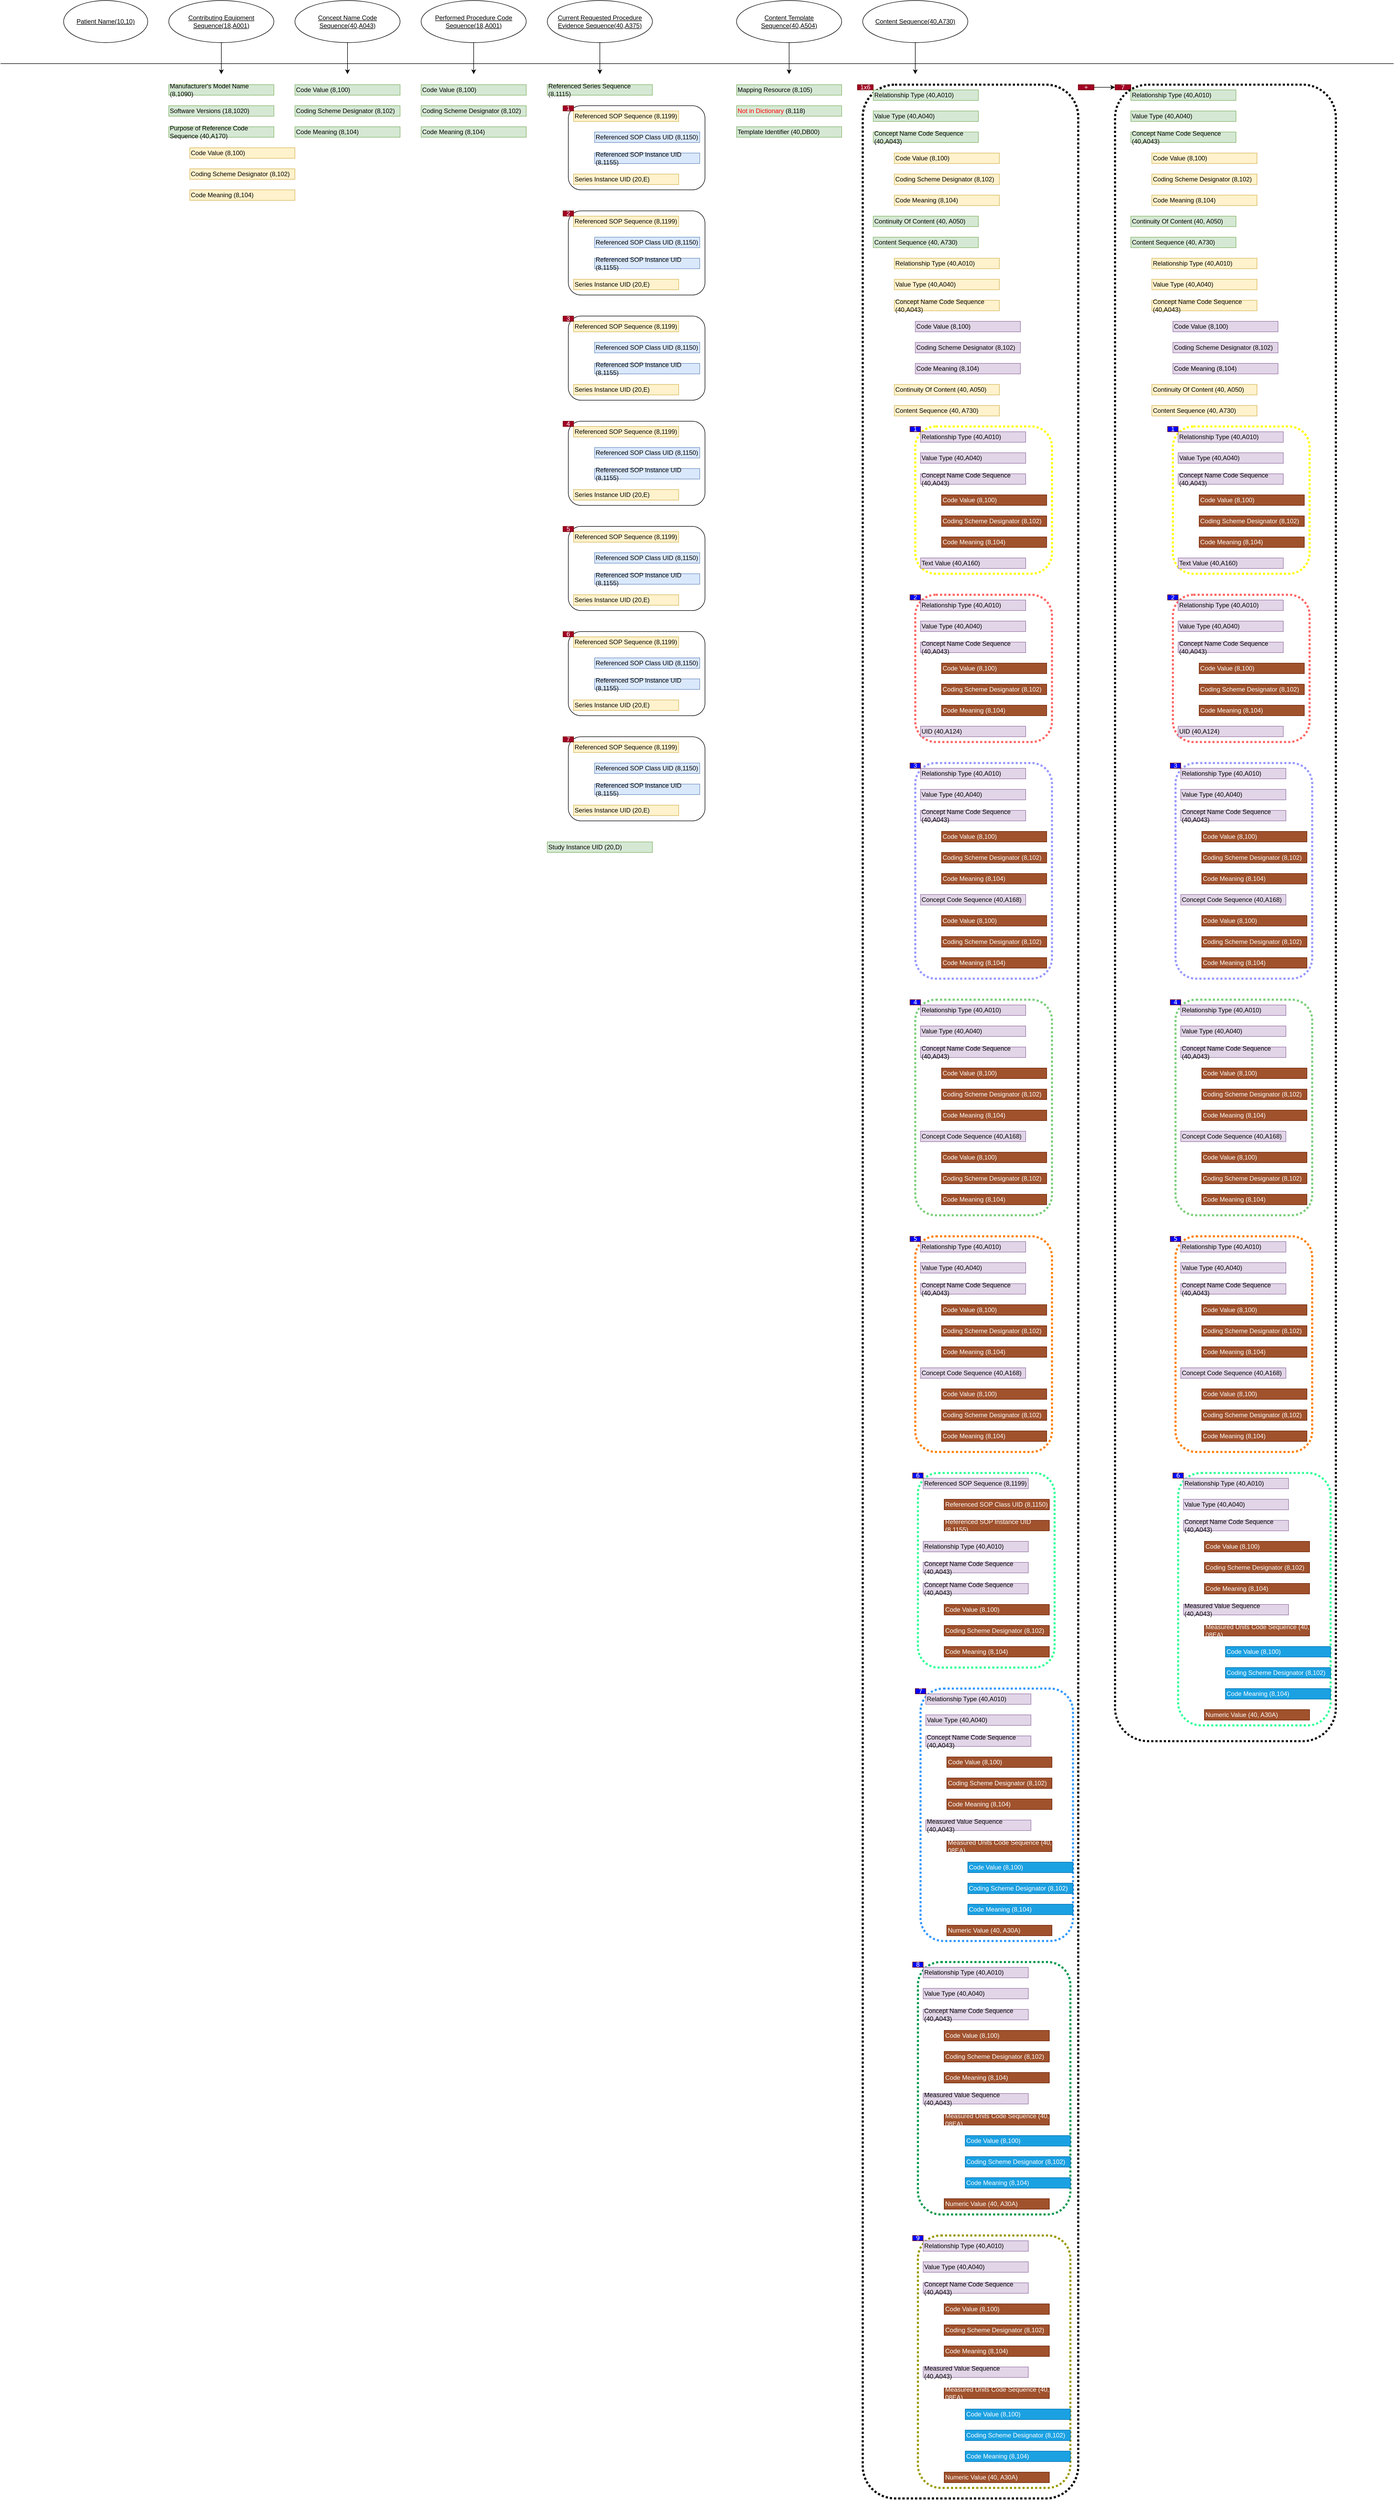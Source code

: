 <mxfile version="13.3.5" type="github">
  <diagram id="YNcn--Eb4MYJt73Dupsy" name="Page-1">
    <mxGraphModel dx="2862" dy="824" grid="1" gridSize="10" guides="1" tooltips="1" connect="1" arrows="1" fold="1" page="1" pageScale="1" pageWidth="850" pageHeight="1100" math="0" shadow="0">
      <root>
        <mxCell id="0" />
        <mxCell id="1" parent="0" />
        <mxCell id="SjNW3VqROAEUk7hYalKs-390" value="" style="rounded=1;whiteSpace=wrap;html=1;shadow=0;glass=0;labelBackgroundColor=none;dashed=1;dashPattern=1 1;strokeWidth=4;fillColor=none;" vertex="1" parent="1">
          <mxGeometry x="1520" y="200" width="410" height="4590" as="geometry" />
        </mxCell>
        <mxCell id="SjNW3VqROAEUk7hYalKs-120" value="" style="rounded=1;whiteSpace=wrap;html=1;shadow=0;glass=0;labelBackgroundColor=none;dashed=1;dashPattern=1 1;strokeWidth=4;fillColor=none;" vertex="1" parent="1">
          <mxGeometry x="1520" y="200" width="410" height="4590" as="geometry" />
        </mxCell>
        <mxCell id="SjNW3VqROAEUk7hYalKs-198" value="" style="rounded=1;whiteSpace=wrap;html=1;shadow=0;glass=1;dashed=1;dashPattern=1 1;labelBackgroundColor=none;strokeWidth=4;fillColor=none;strokeColor=#9999FF;" vertex="1" parent="1">
          <mxGeometry x="1620" y="1490" width="260" height="410" as="geometry" />
        </mxCell>
        <mxCell id="SjNW3VqROAEUk7hYalKs-184" value="" style="rounded=1;whiteSpace=wrap;html=1;shadow=0;glass=1;dashed=1;dashPattern=1 1;labelBackgroundColor=none;strokeWidth=4;fillColor=none;strokeColor=#FFFF00;" vertex="1" parent="1">
          <mxGeometry x="1620" y="850" width="260" height="280" as="geometry" />
        </mxCell>
        <mxCell id="SjNW3VqROAEUk7hYalKs-185" value="" style="rounded=1;whiteSpace=wrap;html=1;shadow=0;glass=1;dashed=1;dashPattern=1 1;labelBackgroundColor=none;strokeWidth=4;fillColor=none;strokeColor=#FF6666;" vertex="1" parent="1">
          <mxGeometry x="1620" y="1170" width="260" height="280" as="geometry" />
        </mxCell>
        <mxCell id="SjNW3VqROAEUk7hYalKs-45" value="" style="rounded=1;whiteSpace=wrap;html=1;shadow=0;glass=0;labelBackgroundColor=none;" vertex="1" parent="1">
          <mxGeometry x="960" y="240" width="260" height="160" as="geometry" />
        </mxCell>
        <mxCell id="SjNW3VqROAEUk7hYalKs-1" value="Patient Name(10,10)" style="ellipse;whiteSpace=wrap;html=1;align=center;fontStyle=4;" vertex="1" parent="1">
          <mxGeometry y="40" width="160" height="80" as="geometry" />
        </mxCell>
        <mxCell id="SjNW3VqROAEUk7hYalKs-503" style="edgeStyle=orthogonalEdgeStyle;rounded=0;orthogonalLoop=1;jettySize=auto;html=1;exitX=0.5;exitY=1;exitDx=0;exitDy=0;fontColor=#FF9933;" edge="1" parent="1" source="SjNW3VqROAEUk7hYalKs-2">
          <mxGeometry relative="1" as="geometry">
            <mxPoint x="300" y="180" as="targetPoint" />
          </mxGeometry>
        </mxCell>
        <mxCell id="SjNW3VqROAEUk7hYalKs-2" value="Contributing Equipment Sequence(18,A001)" style="ellipse;whiteSpace=wrap;html=1;align=center;fontStyle=4;" vertex="1" parent="1">
          <mxGeometry x="200" y="40" width="200" height="80" as="geometry" />
        </mxCell>
        <mxCell id="SjNW3VqROAEUk7hYalKs-504" style="edgeStyle=orthogonalEdgeStyle;rounded=0;orthogonalLoop=1;jettySize=auto;html=1;exitX=0.5;exitY=1;exitDx=0;exitDy=0;fontColor=#FF9933;" edge="1" parent="1" source="SjNW3VqROAEUk7hYalKs-3">
          <mxGeometry relative="1" as="geometry">
            <mxPoint x="540" y="180" as="targetPoint" />
          </mxGeometry>
        </mxCell>
        <mxCell id="SjNW3VqROAEUk7hYalKs-3" value="Concept Name Code Sequence(40,A043)" style="ellipse;whiteSpace=wrap;html=1;align=center;fontStyle=4;" vertex="1" parent="1">
          <mxGeometry x="440" y="40" width="200" height="80" as="geometry" />
        </mxCell>
        <mxCell id="SjNW3VqROAEUk7hYalKs-505" style="edgeStyle=orthogonalEdgeStyle;rounded=0;orthogonalLoop=1;jettySize=auto;html=1;exitX=0.5;exitY=1;exitDx=0;exitDy=0;fontColor=#FF9933;" edge="1" parent="1" source="SjNW3VqROAEUk7hYalKs-4">
          <mxGeometry relative="1" as="geometry">
            <mxPoint x="780" y="180" as="targetPoint" />
          </mxGeometry>
        </mxCell>
        <mxCell id="SjNW3VqROAEUk7hYalKs-4" value="Performed Procedure Code Sequence(18,A001)" style="ellipse;whiteSpace=wrap;html=1;align=center;fontStyle=4;" vertex="1" parent="1">
          <mxGeometry x="680" y="40" width="200" height="80" as="geometry" />
        </mxCell>
        <mxCell id="SjNW3VqROAEUk7hYalKs-506" style="edgeStyle=orthogonalEdgeStyle;rounded=0;orthogonalLoop=1;jettySize=auto;html=1;exitX=0.5;exitY=1;exitDx=0;exitDy=0;fontColor=#FF9933;" edge="1" parent="1" source="SjNW3VqROAEUk7hYalKs-5">
          <mxGeometry relative="1" as="geometry">
            <mxPoint x="1020" y="180" as="targetPoint" />
          </mxGeometry>
        </mxCell>
        <mxCell id="SjNW3VqROAEUk7hYalKs-5" value="Current Requested Procedure Evidence Sequence(40,A375)" style="ellipse;whiteSpace=wrap;html=1;align=center;fontStyle=4;" vertex="1" parent="1">
          <mxGeometry x="920" y="40" width="200" height="80" as="geometry" />
        </mxCell>
        <mxCell id="SjNW3VqROAEUk7hYalKs-507" style="edgeStyle=orthogonalEdgeStyle;rounded=0;orthogonalLoop=1;jettySize=auto;html=1;exitX=0.5;exitY=1;exitDx=0;exitDy=0;fontColor=#FF9933;" edge="1" parent="1" source="SjNW3VqROAEUk7hYalKs-6">
          <mxGeometry relative="1" as="geometry">
            <mxPoint x="1380" y="180" as="targetPoint" />
          </mxGeometry>
        </mxCell>
        <mxCell id="SjNW3VqROAEUk7hYalKs-6" value="Content Template Sequence(40,A504)" style="ellipse;whiteSpace=wrap;html=1;align=center;fontStyle=4;" vertex="1" parent="1">
          <mxGeometry x="1280" y="40" width="200" height="80" as="geometry" />
        </mxCell>
        <mxCell id="SjNW3VqROAEUk7hYalKs-511" style="edgeStyle=orthogonalEdgeStyle;rounded=0;orthogonalLoop=1;jettySize=auto;html=1;exitX=0.5;exitY=1;exitDx=0;exitDy=0;fontColor=#FF9933;" edge="1" parent="1" source="SjNW3VqROAEUk7hYalKs-7">
          <mxGeometry relative="1" as="geometry">
            <mxPoint x="1620" y="180" as="targetPoint" />
          </mxGeometry>
        </mxCell>
        <mxCell id="SjNW3VqROAEUk7hYalKs-7" value="Content Sequence(40,A730)" style="ellipse;whiteSpace=wrap;html=1;align=center;fontStyle=4;" vertex="1" parent="1">
          <mxGeometry x="1520" y="40" width="200" height="80" as="geometry" />
        </mxCell>
        <mxCell id="SjNW3VqROAEUk7hYalKs-14" value="Code Value (8,100)" style="text;html=1;strokeColor=#d6b656;fillColor=#fff2cc;align=left;verticalAlign=middle;whiteSpace=wrap;rounded=0;glass=0;shadow=0;sketch=0;labelBackgroundColor=none;labelBorderColor=none;" vertex="1" parent="1">
          <mxGeometry x="240" y="320" width="200" height="20" as="geometry" />
        </mxCell>
        <mxCell id="SjNW3VqROAEUk7hYalKs-15" value="&lt;span style=&quot;text-align: center&quot;&gt;Manufacturer&#39;s Model Name (8,1090)&lt;/span&gt;" style="text;html=1;strokeColor=#82b366;fillColor=#d5e8d4;align=left;verticalAlign=middle;whiteSpace=wrap;rounded=0;labelBackgroundColor=none;labelBorderColor=none;" vertex="1" parent="1">
          <mxGeometry x="200" y="200" width="200" height="20" as="geometry" />
        </mxCell>
        <mxCell id="SjNW3VqROAEUk7hYalKs-16" value="&lt;span style=&quot;text-align: center&quot;&gt;Software Versions (18,1020)&lt;/span&gt;" style="text;html=1;strokeColor=#82b366;fillColor=#d5e8d4;align=left;verticalAlign=middle;whiteSpace=wrap;rounded=0;labelBackgroundColor=none;labelBorderColor=none;" vertex="1" parent="1">
          <mxGeometry x="200" y="240" width="200" height="20" as="geometry" />
        </mxCell>
        <mxCell id="SjNW3VqROAEUk7hYalKs-17" value="&lt;span style=&quot;text-align: center&quot;&gt;Purpose of Reference Code Sequence (40,A170)&lt;/span&gt;" style="text;html=1;strokeColor=#82b366;fillColor=#d5e8d4;align=left;verticalAlign=middle;whiteSpace=wrap;rounded=0;labelBackgroundColor=none;labelBorderColor=none;" vertex="1" parent="1">
          <mxGeometry x="200" y="280" width="200" height="20" as="geometry" />
        </mxCell>
        <mxCell id="SjNW3VqROAEUk7hYalKs-18" value="Coding Scheme Designator (8,102)" style="text;html=1;strokeColor=#d6b656;fillColor=#fff2cc;align=left;verticalAlign=middle;whiteSpace=wrap;rounded=0;glass=0;shadow=0;sketch=0;labelBackgroundColor=none;labelBorderColor=none;" vertex="1" parent="1">
          <mxGeometry x="240" y="360" width="200" height="20" as="geometry" />
        </mxCell>
        <mxCell id="SjNW3VqROAEUk7hYalKs-19" value="Code Meaning (8,104)" style="text;html=1;strokeColor=#d6b656;fillColor=#fff2cc;align=left;verticalAlign=middle;whiteSpace=wrap;rounded=0;glass=0;shadow=0;sketch=0;labelBackgroundColor=none;labelBorderColor=none;" vertex="1" parent="1">
          <mxGeometry x="240" y="400" width="200" height="20" as="geometry" />
        </mxCell>
        <mxCell id="SjNW3VqROAEUk7hYalKs-20" value="Code Value (8,100)" style="text;html=1;strokeColor=#82b366;fillColor=#d5e8d4;align=left;verticalAlign=middle;whiteSpace=wrap;rounded=0;glass=0;shadow=0;sketch=0;labelBackgroundColor=none;labelBorderColor=none;" vertex="1" parent="1">
          <mxGeometry x="440" y="200" width="200" height="20" as="geometry" />
        </mxCell>
        <mxCell id="SjNW3VqROAEUk7hYalKs-22" value="Coding Scheme Designator (8,102)" style="text;html=1;strokeColor=#82b366;fillColor=#d5e8d4;align=left;verticalAlign=middle;whiteSpace=wrap;rounded=0;glass=0;shadow=0;sketch=0;labelBackgroundColor=none;labelBorderColor=none;" vertex="1" parent="1">
          <mxGeometry x="440" y="240" width="200" height="20" as="geometry" />
        </mxCell>
        <mxCell id="SjNW3VqROAEUk7hYalKs-23" value="Code Meaning (8,104)" style="text;html=1;strokeColor=#82b366;fillColor=#d5e8d4;align=left;verticalAlign=middle;whiteSpace=wrap;rounded=0;glass=0;shadow=0;sketch=0;labelBackgroundColor=none;labelBorderColor=none;" vertex="1" parent="1">
          <mxGeometry x="440" y="280" width="200" height="20" as="geometry" />
        </mxCell>
        <mxCell id="SjNW3VqROAEUk7hYalKs-24" value="Code Value (8,100)" style="text;html=1;strokeColor=#82b366;fillColor=#d5e8d4;align=left;verticalAlign=middle;whiteSpace=wrap;rounded=0;glass=0;shadow=0;sketch=0;labelBackgroundColor=none;labelBorderColor=none;" vertex="1" parent="1">
          <mxGeometry x="680" y="200" width="200" height="20" as="geometry" />
        </mxCell>
        <mxCell id="SjNW3VqROAEUk7hYalKs-25" value="Coding Scheme Designator (8,102)" style="text;html=1;strokeColor=#82b366;fillColor=#d5e8d4;align=left;verticalAlign=middle;whiteSpace=wrap;rounded=0;glass=0;shadow=0;sketch=0;labelBackgroundColor=none;labelBorderColor=none;" vertex="1" parent="1">
          <mxGeometry x="680" y="240" width="200" height="20" as="geometry" />
        </mxCell>
        <mxCell id="SjNW3VqROAEUk7hYalKs-26" value="Code Meaning (8,104)" style="text;html=1;strokeColor=#82b366;fillColor=#d5e8d4;align=left;verticalAlign=middle;whiteSpace=wrap;rounded=0;glass=0;shadow=0;sketch=0;labelBackgroundColor=none;labelBorderColor=none;" vertex="1" parent="1">
          <mxGeometry x="680" y="280" width="200" height="20" as="geometry" />
        </mxCell>
        <mxCell id="SjNW3VqROAEUk7hYalKs-27" value="Referenced Series Sequence (8,1115)" style="text;html=1;strokeColor=#82b366;fillColor=#d5e8d4;align=left;verticalAlign=middle;whiteSpace=wrap;rounded=0;glass=0;shadow=0;sketch=0;labelBackgroundColor=none;labelBorderColor=none;" vertex="1" parent="1">
          <mxGeometry x="920" y="200" width="200" height="20" as="geometry" />
        </mxCell>
        <mxCell id="SjNW3VqROAEUk7hYalKs-28" value="Study Instance UID (20,D)" style="text;html=1;strokeColor=#82b366;fillColor=#d5e8d4;align=left;verticalAlign=middle;whiteSpace=wrap;rounded=0;glass=0;shadow=0;sketch=0;labelBackgroundColor=none;labelBorderColor=none;" vertex="1" parent="1">
          <mxGeometry x="920" y="1640" width="200" height="20" as="geometry" />
        </mxCell>
        <mxCell id="SjNW3VqROAEUk7hYalKs-29" value="Referenced SOP Sequence (8,1199)" style="text;html=1;strokeColor=#d6b656;fillColor=#fff2cc;align=left;verticalAlign=middle;whiteSpace=wrap;rounded=0;glass=0;shadow=0;sketch=0;labelBackgroundColor=none;labelBorderColor=none;" vertex="1" parent="1">
          <mxGeometry x="970" y="250" width="200" height="20" as="geometry" />
        </mxCell>
        <mxCell id="SjNW3VqROAEUk7hYalKs-30" value="Series Instance UID (20,E)" style="text;html=1;strokeColor=#d6b656;fillColor=#fff2cc;align=left;verticalAlign=middle;whiteSpace=wrap;rounded=0;glass=0;shadow=0;sketch=0;labelBackgroundColor=none;labelBorderColor=none;" vertex="1" parent="1">
          <mxGeometry x="970" y="370" width="200" height="20" as="geometry" />
        </mxCell>
        <mxCell id="SjNW3VqROAEUk7hYalKs-31" value="Referenced SOP Class UID (8,1150)" style="text;html=1;strokeColor=#6c8ebf;fillColor=#dae8fc;align=left;verticalAlign=middle;whiteSpace=wrap;rounded=0;glass=0;shadow=0;sketch=0;labelBackgroundColor=none;labelBorderColor=none;" vertex="1" parent="1">
          <mxGeometry x="1010" y="290" width="200" height="20" as="geometry" />
        </mxCell>
        <mxCell id="SjNW3VqROAEUk7hYalKs-32" value="Referenced SOP Instance UID (8,1155)" style="text;html=1;strokeColor=#6c8ebf;fillColor=#dae8fc;align=left;verticalAlign=middle;whiteSpace=wrap;rounded=0;glass=0;shadow=0;sketch=0;labelBackgroundColor=none;labelBorderColor=none;" vertex="1" parent="1">
          <mxGeometry x="1010" y="330" width="200" height="20" as="geometry" />
        </mxCell>
        <mxCell id="SjNW3VqROAEUk7hYalKs-50" value="" style="rounded=1;whiteSpace=wrap;html=1;shadow=0;glass=0;labelBackgroundColor=none;" vertex="1" parent="1">
          <mxGeometry x="960" y="440" width="260" height="160" as="geometry" />
        </mxCell>
        <mxCell id="SjNW3VqROAEUk7hYalKs-51" value="Referenced SOP Sequence (8,1199)" style="text;html=1;strokeColor=#d6b656;fillColor=#fff2cc;align=left;verticalAlign=middle;whiteSpace=wrap;rounded=0;glass=0;shadow=0;sketch=0;labelBackgroundColor=none;labelBorderColor=none;" vertex="1" parent="1">
          <mxGeometry x="970" y="450" width="200" height="20" as="geometry" />
        </mxCell>
        <mxCell id="SjNW3VqROAEUk7hYalKs-52" value="Series Instance UID (20,E)" style="text;html=1;strokeColor=#d6b656;fillColor=#fff2cc;align=left;verticalAlign=middle;whiteSpace=wrap;rounded=0;glass=0;shadow=0;sketch=0;labelBackgroundColor=none;labelBorderColor=none;" vertex="1" parent="1">
          <mxGeometry x="970" y="570" width="200" height="20" as="geometry" />
        </mxCell>
        <mxCell id="SjNW3VqROAEUk7hYalKs-53" value="Referenced SOP Class UID (8,1150)" style="text;html=1;strokeColor=#6c8ebf;fillColor=#dae8fc;align=left;verticalAlign=middle;whiteSpace=wrap;rounded=0;glass=0;shadow=0;sketch=0;labelBackgroundColor=none;labelBorderColor=none;" vertex="1" parent="1">
          <mxGeometry x="1010" y="490" width="200" height="20" as="geometry" />
        </mxCell>
        <mxCell id="SjNW3VqROAEUk7hYalKs-54" value="Referenced SOP Instance UID (8,1155)" style="text;html=1;strokeColor=#6c8ebf;fillColor=#dae8fc;align=left;verticalAlign=middle;whiteSpace=wrap;rounded=0;glass=0;shadow=0;sketch=0;labelBackgroundColor=none;labelBorderColor=none;" vertex="1" parent="1">
          <mxGeometry x="1010" y="530" width="200" height="20" as="geometry" />
        </mxCell>
        <mxCell id="SjNW3VqROAEUk7hYalKs-55" value="" style="rounded=1;whiteSpace=wrap;html=1;shadow=0;glass=0;labelBackgroundColor=none;" vertex="1" parent="1">
          <mxGeometry x="960" y="640" width="260" height="160" as="geometry" />
        </mxCell>
        <mxCell id="SjNW3VqROAEUk7hYalKs-56" value="Referenced SOP Sequence (8,1199)" style="text;html=1;strokeColor=#d6b656;fillColor=#fff2cc;align=left;verticalAlign=middle;whiteSpace=wrap;rounded=0;glass=0;shadow=0;sketch=0;labelBackgroundColor=none;labelBorderColor=none;" vertex="1" parent="1">
          <mxGeometry x="970" y="650" width="200" height="20" as="geometry" />
        </mxCell>
        <mxCell id="SjNW3VqROAEUk7hYalKs-57" value="Series Instance UID (20,E)" style="text;html=1;strokeColor=#d6b656;fillColor=#fff2cc;align=left;verticalAlign=middle;whiteSpace=wrap;rounded=0;glass=0;shadow=0;sketch=0;labelBackgroundColor=none;labelBorderColor=none;" vertex="1" parent="1">
          <mxGeometry x="970" y="770" width="200" height="20" as="geometry" />
        </mxCell>
        <mxCell id="SjNW3VqROAEUk7hYalKs-58" value="Referenced SOP Class UID (8,1150)" style="text;html=1;strokeColor=#6c8ebf;fillColor=#dae8fc;align=left;verticalAlign=middle;whiteSpace=wrap;rounded=0;glass=0;shadow=0;sketch=0;labelBackgroundColor=none;labelBorderColor=none;" vertex="1" parent="1">
          <mxGeometry x="1010" y="690" width="200" height="20" as="geometry" />
        </mxCell>
        <mxCell id="SjNW3VqROAEUk7hYalKs-59" value="Referenced SOP Instance UID (8,1155)" style="text;html=1;strokeColor=#6c8ebf;fillColor=#dae8fc;align=left;verticalAlign=middle;whiteSpace=wrap;rounded=0;glass=0;shadow=0;sketch=0;labelBackgroundColor=none;labelBorderColor=none;" vertex="1" parent="1">
          <mxGeometry x="1010" y="730" width="200" height="20" as="geometry" />
        </mxCell>
        <mxCell id="SjNW3VqROAEUk7hYalKs-60" value="" style="rounded=1;whiteSpace=wrap;html=1;shadow=0;glass=0;labelBackgroundColor=none;" vertex="1" parent="1">
          <mxGeometry x="960" y="840" width="260" height="160" as="geometry" />
        </mxCell>
        <mxCell id="SjNW3VqROAEUk7hYalKs-61" value="Referenced SOP Sequence (8,1199)" style="text;html=1;strokeColor=#d6b656;fillColor=#fff2cc;align=left;verticalAlign=middle;whiteSpace=wrap;rounded=0;glass=0;shadow=0;sketch=0;labelBackgroundColor=none;labelBorderColor=none;" vertex="1" parent="1">
          <mxGeometry x="970" y="850" width="200" height="20" as="geometry" />
        </mxCell>
        <mxCell id="SjNW3VqROAEUk7hYalKs-62" value="Series Instance UID (20,E)" style="text;html=1;strokeColor=#d6b656;fillColor=#fff2cc;align=left;verticalAlign=middle;whiteSpace=wrap;rounded=0;glass=0;shadow=0;sketch=0;labelBackgroundColor=none;labelBorderColor=none;" vertex="1" parent="1">
          <mxGeometry x="970" y="970" width="200" height="20" as="geometry" />
        </mxCell>
        <mxCell id="SjNW3VqROAEUk7hYalKs-63" value="Referenced SOP Class UID (8,1150)" style="text;html=1;strokeColor=#6c8ebf;fillColor=#dae8fc;align=left;verticalAlign=middle;whiteSpace=wrap;rounded=0;glass=0;shadow=0;sketch=0;labelBackgroundColor=none;labelBorderColor=none;" vertex="1" parent="1">
          <mxGeometry x="1010" y="890" width="200" height="20" as="geometry" />
        </mxCell>
        <mxCell id="SjNW3VqROAEUk7hYalKs-64" value="Referenced SOP Instance UID (8,1155)" style="text;html=1;strokeColor=#6c8ebf;fillColor=#dae8fc;align=left;verticalAlign=middle;whiteSpace=wrap;rounded=0;glass=0;shadow=0;sketch=0;labelBackgroundColor=none;labelBorderColor=none;" vertex="1" parent="1">
          <mxGeometry x="1010" y="930" width="200" height="20" as="geometry" />
        </mxCell>
        <mxCell id="SjNW3VqROAEUk7hYalKs-65" value="" style="rounded=1;whiteSpace=wrap;html=1;shadow=0;glass=0;labelBackgroundColor=none;" vertex="1" parent="1">
          <mxGeometry x="960" y="1040" width="260" height="160" as="geometry" />
        </mxCell>
        <mxCell id="SjNW3VqROAEUk7hYalKs-66" value="Referenced SOP Sequence (8,1199)" style="text;html=1;strokeColor=#d6b656;fillColor=#fff2cc;align=left;verticalAlign=middle;whiteSpace=wrap;rounded=0;glass=0;shadow=0;sketch=0;labelBackgroundColor=none;labelBorderColor=none;" vertex="1" parent="1">
          <mxGeometry x="970" y="1050" width="200" height="20" as="geometry" />
        </mxCell>
        <mxCell id="SjNW3VqROAEUk7hYalKs-67" value="Series Instance UID (20,E)" style="text;html=1;strokeColor=#d6b656;fillColor=#fff2cc;align=left;verticalAlign=middle;whiteSpace=wrap;rounded=0;glass=0;shadow=0;sketch=0;labelBackgroundColor=none;labelBorderColor=none;" vertex="1" parent="1">
          <mxGeometry x="970" y="1170" width="200" height="20" as="geometry" />
        </mxCell>
        <mxCell id="SjNW3VqROAEUk7hYalKs-68" value="Referenced SOP Class UID (8,1150)" style="text;html=1;strokeColor=#6c8ebf;fillColor=#dae8fc;align=left;verticalAlign=middle;whiteSpace=wrap;rounded=0;glass=0;shadow=0;sketch=0;labelBackgroundColor=none;labelBorderColor=none;" vertex="1" parent="1">
          <mxGeometry x="1010" y="1090" width="200" height="20" as="geometry" />
        </mxCell>
        <mxCell id="SjNW3VqROAEUk7hYalKs-69" value="Referenced SOP Instance UID (8,1155)" style="text;html=1;strokeColor=#6c8ebf;fillColor=#dae8fc;align=left;verticalAlign=middle;whiteSpace=wrap;rounded=0;glass=0;shadow=0;sketch=0;labelBackgroundColor=none;labelBorderColor=none;" vertex="1" parent="1">
          <mxGeometry x="1010" y="1130" width="200" height="20" as="geometry" />
        </mxCell>
        <mxCell id="SjNW3VqROAEUk7hYalKs-70" value="" style="rounded=1;whiteSpace=wrap;html=1;shadow=0;glass=0;labelBackgroundColor=none;" vertex="1" parent="1">
          <mxGeometry x="960" y="1240" width="260" height="160" as="geometry" />
        </mxCell>
        <mxCell id="SjNW3VqROAEUk7hYalKs-71" value="Referenced SOP Sequence (8,1199)" style="text;html=1;strokeColor=#d6b656;fillColor=#fff2cc;align=left;verticalAlign=middle;whiteSpace=wrap;rounded=0;glass=0;shadow=0;sketch=0;labelBackgroundColor=none;labelBorderColor=none;" vertex="1" parent="1">
          <mxGeometry x="970" y="1250" width="200" height="20" as="geometry" />
        </mxCell>
        <mxCell id="SjNW3VqROAEUk7hYalKs-72" value="Series Instance UID (20,E)" style="text;html=1;strokeColor=#d6b656;fillColor=#fff2cc;align=left;verticalAlign=middle;whiteSpace=wrap;rounded=0;glass=0;shadow=0;sketch=0;labelBackgroundColor=none;labelBorderColor=none;" vertex="1" parent="1">
          <mxGeometry x="970" y="1370" width="200" height="20" as="geometry" />
        </mxCell>
        <mxCell id="SjNW3VqROAEUk7hYalKs-73" value="Referenced SOP Class UID (8,1150)" style="text;html=1;strokeColor=#6c8ebf;fillColor=#dae8fc;align=left;verticalAlign=middle;whiteSpace=wrap;rounded=0;glass=0;shadow=0;sketch=0;labelBackgroundColor=none;labelBorderColor=none;" vertex="1" parent="1">
          <mxGeometry x="1010" y="1290" width="200" height="20" as="geometry" />
        </mxCell>
        <mxCell id="SjNW3VqROAEUk7hYalKs-74" value="Referenced SOP Instance UID (8,1155)" style="text;html=1;strokeColor=#6c8ebf;fillColor=#dae8fc;align=left;verticalAlign=middle;whiteSpace=wrap;rounded=0;glass=0;shadow=0;sketch=0;labelBackgroundColor=none;labelBorderColor=none;" vertex="1" parent="1">
          <mxGeometry x="1010" y="1330" width="200" height="20" as="geometry" />
        </mxCell>
        <mxCell id="SjNW3VqROAEUk7hYalKs-75" value="" style="rounded=1;whiteSpace=wrap;html=1;shadow=0;glass=0;labelBackgroundColor=none;" vertex="1" parent="1">
          <mxGeometry x="960" y="1440" width="260" height="160" as="geometry" />
        </mxCell>
        <mxCell id="SjNW3VqROAEUk7hYalKs-76" value="Referenced SOP Sequence (8,1199)" style="text;html=1;strokeColor=#d6b656;fillColor=#fff2cc;align=left;verticalAlign=middle;whiteSpace=wrap;rounded=0;glass=0;shadow=0;sketch=0;labelBackgroundColor=none;labelBorderColor=none;" vertex="1" parent="1">
          <mxGeometry x="970" y="1450" width="200" height="20" as="geometry" />
        </mxCell>
        <mxCell id="SjNW3VqROAEUk7hYalKs-77" value="Series Instance UID (20,E)" style="text;html=1;strokeColor=#d6b656;fillColor=#fff2cc;align=left;verticalAlign=middle;whiteSpace=wrap;rounded=0;glass=0;shadow=0;sketch=0;labelBackgroundColor=none;labelBorderColor=none;" vertex="1" parent="1">
          <mxGeometry x="970" y="1570" width="200" height="20" as="geometry" />
        </mxCell>
        <mxCell id="SjNW3VqROAEUk7hYalKs-78" value="Referenced SOP Class UID (8,1150)" style="text;html=1;strokeColor=#6c8ebf;fillColor=#dae8fc;align=left;verticalAlign=middle;whiteSpace=wrap;rounded=0;glass=0;shadow=0;sketch=0;labelBackgroundColor=none;labelBorderColor=none;" vertex="1" parent="1">
          <mxGeometry x="1010" y="1490" width="200" height="20" as="geometry" />
        </mxCell>
        <mxCell id="SjNW3VqROAEUk7hYalKs-79" value="Referenced SOP Instance UID (8,1155)" style="text;html=1;strokeColor=#6c8ebf;fillColor=#dae8fc;align=left;verticalAlign=middle;whiteSpace=wrap;rounded=0;glass=0;shadow=0;sketch=0;labelBackgroundColor=none;labelBorderColor=none;" vertex="1" parent="1">
          <mxGeometry x="1010" y="1530" width="200" height="20" as="geometry" />
        </mxCell>
        <mxCell id="SjNW3VqROAEUk7hYalKs-80" value="1" style="text;html=1;strokeColor=#6F0000;fillColor=#a20025;align=center;verticalAlign=middle;whiteSpace=wrap;rounded=0;shadow=0;glass=0;labelBackgroundColor=none;fontColor=#ffffff;" vertex="1" parent="1">
          <mxGeometry x="950" y="240" width="20" height="10" as="geometry" />
        </mxCell>
        <mxCell id="SjNW3VqROAEUk7hYalKs-81" value="2" style="text;html=1;strokeColor=#6F0000;fillColor=#a20025;align=center;verticalAlign=middle;whiteSpace=wrap;rounded=0;shadow=0;glass=0;labelBackgroundColor=none;fontColor=#ffffff;" vertex="1" parent="1">
          <mxGeometry x="950" y="440" width="20" height="10" as="geometry" />
        </mxCell>
        <mxCell id="SjNW3VqROAEUk7hYalKs-82" value="3" style="text;html=1;strokeColor=#6F0000;fillColor=#a20025;align=center;verticalAlign=middle;whiteSpace=wrap;rounded=0;shadow=0;glass=0;labelBackgroundColor=none;fontColor=#ffffff;" vertex="1" parent="1">
          <mxGeometry x="950" y="640" width="20" height="10" as="geometry" />
        </mxCell>
        <mxCell id="SjNW3VqROAEUk7hYalKs-87" value="4" style="text;html=1;strokeColor=#6F0000;fillColor=#a20025;align=center;verticalAlign=middle;whiteSpace=wrap;rounded=0;shadow=0;glass=0;labelBackgroundColor=none;fontColor=#ffffff;" vertex="1" parent="1">
          <mxGeometry x="950" y="840" width="20" height="10" as="geometry" />
        </mxCell>
        <mxCell id="SjNW3VqROAEUk7hYalKs-90" value="5" style="text;html=1;strokeColor=#6F0000;fillColor=#a20025;align=center;verticalAlign=middle;whiteSpace=wrap;rounded=0;shadow=0;glass=0;labelBackgroundColor=none;fontColor=#ffffff;" vertex="1" parent="1">
          <mxGeometry x="950" y="1040" width="20" height="10" as="geometry" />
        </mxCell>
        <mxCell id="SjNW3VqROAEUk7hYalKs-91" value="6" style="text;html=1;strokeColor=#6F0000;fillColor=#a20025;align=center;verticalAlign=middle;whiteSpace=wrap;rounded=0;shadow=0;glass=0;labelBackgroundColor=none;fontColor=#ffffff;" vertex="1" parent="1">
          <mxGeometry x="950" y="1240" width="20" height="10" as="geometry" />
        </mxCell>
        <mxCell id="SjNW3VqROAEUk7hYalKs-92" value="7" style="text;html=1;strokeColor=#6F0000;fillColor=#a20025;align=center;verticalAlign=middle;whiteSpace=wrap;rounded=0;shadow=0;glass=0;labelBackgroundColor=none;fontColor=#ffffff;" vertex="1" parent="1">
          <mxGeometry x="950" y="1440" width="20" height="10" as="geometry" />
        </mxCell>
        <mxCell id="SjNW3VqROAEUk7hYalKs-93" value="Mapping Resource (8,105)" style="text;html=1;strokeColor=#82b366;fillColor=#d5e8d4;align=left;verticalAlign=middle;whiteSpace=wrap;rounded=0;glass=0;shadow=0;sketch=0;labelBackgroundColor=none;labelBorderColor=none;" vertex="1" parent="1">
          <mxGeometry x="1280" y="200" width="200" height="20" as="geometry" />
        </mxCell>
        <mxCell id="SjNW3VqROAEUk7hYalKs-94" value="&lt;font color=&quot;#ff0000&quot;&gt;Not in Dictionary&lt;/font&gt; (8,118)" style="text;html=1;strokeColor=#82b366;fillColor=#d5e8d4;align=left;verticalAlign=middle;whiteSpace=wrap;rounded=0;glass=0;shadow=0;sketch=0;labelBackgroundColor=none;labelBorderColor=none;" vertex="1" parent="1">
          <mxGeometry x="1280" y="240" width="200" height="20" as="geometry" />
        </mxCell>
        <mxCell id="SjNW3VqROAEUk7hYalKs-95" value="Template Identifier (40,DB00)" style="text;html=1;strokeColor=#82b366;fillColor=#d5e8d4;align=left;verticalAlign=middle;whiteSpace=wrap;rounded=0;glass=0;shadow=0;sketch=0;labelBackgroundColor=none;labelBorderColor=none;" vertex="1" parent="1">
          <mxGeometry x="1280" y="280" width="200" height="20" as="geometry" />
        </mxCell>
        <mxCell id="SjNW3VqROAEUk7hYalKs-96" value="Relationship Type (40,A010)" style="text;html=1;strokeColor=#82b366;fillColor=#d5e8d4;align=left;verticalAlign=middle;whiteSpace=wrap;rounded=0;glass=0;shadow=0;sketch=0;labelBackgroundColor=none;labelBorderColor=none;" vertex="1" parent="1">
          <mxGeometry x="1540" y="210" width="200" height="20" as="geometry" />
        </mxCell>
        <mxCell id="SjNW3VqROAEUk7hYalKs-97" value="Value Type (40,A040)" style="text;html=1;strokeColor=#82b366;fillColor=#d5e8d4;align=left;verticalAlign=middle;whiteSpace=wrap;rounded=0;glass=0;shadow=0;sketch=0;labelBackgroundColor=none;labelBorderColor=none;" vertex="1" parent="1">
          <mxGeometry x="1540" y="250" width="200" height="20" as="geometry" />
        </mxCell>
        <mxCell id="SjNW3VqROAEUk7hYalKs-98" value="Concept Name Code Sequence (40,A043)" style="text;html=1;strokeColor=#82b366;fillColor=#d5e8d4;align=left;verticalAlign=middle;whiteSpace=wrap;rounded=0;glass=0;shadow=0;sketch=0;labelBackgroundColor=none;labelBorderColor=none;" vertex="1" parent="1">
          <mxGeometry x="1540" y="290" width="200" height="20" as="geometry" />
        </mxCell>
        <mxCell id="SjNW3VqROAEUk7hYalKs-99" value="Continuity Of Content (40, A050)" style="text;html=1;strokeColor=#82b366;fillColor=#d5e8d4;align=left;verticalAlign=middle;whiteSpace=wrap;rounded=0;glass=0;shadow=0;sketch=0;labelBackgroundColor=none;labelBorderColor=none;" vertex="1" parent="1">
          <mxGeometry x="1540" y="450" width="200" height="20" as="geometry" />
        </mxCell>
        <mxCell id="SjNW3VqROAEUk7hYalKs-100" value="Content Sequence (40, A730)" style="text;html=1;strokeColor=#82b366;fillColor=#d5e8d4;align=left;verticalAlign=middle;whiteSpace=wrap;rounded=0;glass=0;shadow=0;sketch=0;labelBackgroundColor=none;labelBorderColor=none;" vertex="1" parent="1">
          <mxGeometry x="1540" y="490" width="200" height="20" as="geometry" />
        </mxCell>
        <mxCell id="SjNW3VqROAEUk7hYalKs-102" value="Code Value (8,100)" style="text;html=1;strokeColor=#d6b656;fillColor=#fff2cc;align=left;verticalAlign=middle;whiteSpace=wrap;rounded=0;glass=0;shadow=0;sketch=0;labelBackgroundColor=none;labelBorderColor=none;" vertex="1" parent="1">
          <mxGeometry x="1580" y="330" width="200" height="20" as="geometry" />
        </mxCell>
        <mxCell id="SjNW3VqROAEUk7hYalKs-103" value="Coding Scheme Designator (8,102)" style="text;html=1;strokeColor=#d6b656;fillColor=#fff2cc;align=left;verticalAlign=middle;whiteSpace=wrap;rounded=0;glass=0;shadow=0;sketch=0;labelBackgroundColor=none;labelBorderColor=none;" vertex="1" parent="1">
          <mxGeometry x="1580" y="370" width="200" height="20" as="geometry" />
        </mxCell>
        <mxCell id="SjNW3VqROAEUk7hYalKs-104" value="Code Meaning (8,104)" style="text;html=1;strokeColor=#d6b656;fillColor=#fff2cc;align=left;verticalAlign=middle;whiteSpace=wrap;rounded=0;glass=0;shadow=0;sketch=0;labelBackgroundColor=none;labelBorderColor=none;" vertex="1" parent="1">
          <mxGeometry x="1580" y="410" width="200" height="20" as="geometry" />
        </mxCell>
        <mxCell id="SjNW3VqROAEUk7hYalKs-105" value="Relationship Type (40,A010)" style="text;html=1;strokeColor=#d6b656;fillColor=#fff2cc;align=left;verticalAlign=middle;whiteSpace=wrap;rounded=0;glass=0;shadow=0;sketch=0;labelBackgroundColor=none;labelBorderColor=none;" vertex="1" parent="1">
          <mxGeometry x="1580" y="530" width="200" height="20" as="geometry" />
        </mxCell>
        <mxCell id="SjNW3VqROAEUk7hYalKs-106" value="Value Type (40,A040)" style="text;html=1;strokeColor=#d6b656;fillColor=#fff2cc;align=left;verticalAlign=middle;whiteSpace=wrap;rounded=0;glass=0;shadow=0;sketch=0;labelBackgroundColor=none;labelBorderColor=none;" vertex="1" parent="1">
          <mxGeometry x="1580" y="570" width="200" height="20" as="geometry" />
        </mxCell>
        <mxCell id="SjNW3VqROAEUk7hYalKs-107" value="Concept Name Code Sequence (40,A043)" style="text;html=1;strokeColor=#d6b656;fillColor=#fff2cc;align=left;verticalAlign=middle;whiteSpace=wrap;rounded=0;glass=0;shadow=0;sketch=0;labelBackgroundColor=none;labelBorderColor=none;" vertex="1" parent="1">
          <mxGeometry x="1580" y="610" width="200" height="20" as="geometry" />
        </mxCell>
        <mxCell id="SjNW3VqROAEUk7hYalKs-108" value="Continuity Of Content (40, A050)" style="text;html=1;strokeColor=#d6b656;fillColor=#fff2cc;align=left;verticalAlign=middle;whiteSpace=wrap;rounded=0;glass=0;shadow=0;sketch=0;labelBackgroundColor=none;labelBorderColor=none;" vertex="1" parent="1">
          <mxGeometry x="1580" y="770" width="200" height="20" as="geometry" />
        </mxCell>
        <mxCell id="SjNW3VqROAEUk7hYalKs-109" value="Content Sequence (40, A730)" style="text;html=1;strokeColor=#d6b656;fillColor=#fff2cc;align=left;verticalAlign=middle;whiteSpace=wrap;rounded=0;glass=0;shadow=0;sketch=0;labelBackgroundColor=none;labelBorderColor=none;" vertex="1" parent="1">
          <mxGeometry x="1580" y="810" width="200" height="20" as="geometry" />
        </mxCell>
        <mxCell id="SjNW3VqROAEUk7hYalKs-110" value="Code Value (8,100)" style="text;html=1;strokeColor=#6D1F00;fillColor=#a0522d;align=left;verticalAlign=middle;whiteSpace=wrap;rounded=0;glass=0;shadow=0;sketch=0;labelBackgroundColor=none;labelBorderColor=none;fontColor=#ffffff;" vertex="1" parent="1">
          <mxGeometry x="1670" y="980" width="200" height="20" as="geometry" />
        </mxCell>
        <mxCell id="SjNW3VqROAEUk7hYalKs-111" value="Coding Scheme Designator (8,102)" style="text;html=1;strokeColor=#6D1F00;fillColor=#a0522d;align=left;verticalAlign=middle;whiteSpace=wrap;rounded=0;glass=0;shadow=0;sketch=0;labelBackgroundColor=none;labelBorderColor=none;fontColor=#ffffff;" vertex="1" parent="1">
          <mxGeometry x="1670" y="1020" width="200" height="20" as="geometry" />
        </mxCell>
        <mxCell id="SjNW3VqROAEUk7hYalKs-112" value="Code Meaning (8,104)" style="text;html=1;strokeColor=#6D1F00;fillColor=#a0522d;align=left;verticalAlign=middle;whiteSpace=wrap;rounded=0;glass=0;shadow=0;sketch=0;labelBackgroundColor=none;labelBorderColor=none;fontColor=#ffffff;" vertex="1" parent="1">
          <mxGeometry x="1670" y="1060" width="200" height="20" as="geometry" />
        </mxCell>
        <mxCell id="SjNW3VqROAEUk7hYalKs-113" value="Relationship Type (40,A010)" style="text;html=1;strokeColor=#9673a6;fillColor=#e1d5e7;align=left;verticalAlign=middle;whiteSpace=wrap;rounded=0;glass=0;shadow=0;sketch=0;labelBackgroundColor=none;labelBorderColor=none;" vertex="1" parent="1">
          <mxGeometry x="1630" y="860" width="200" height="20" as="geometry" />
        </mxCell>
        <mxCell id="SjNW3VqROAEUk7hYalKs-114" value="Value Type (40,A040)" style="text;html=1;strokeColor=#9673a6;fillColor=#e1d5e7;align=left;verticalAlign=middle;whiteSpace=wrap;rounded=0;glass=0;shadow=0;sketch=0;labelBackgroundColor=none;labelBorderColor=none;" vertex="1" parent="1">
          <mxGeometry x="1630" y="900" width="200" height="20" as="geometry" />
        </mxCell>
        <mxCell id="SjNW3VqROAEUk7hYalKs-115" value="Concept Name Code Sequence (40,A043)" style="text;html=1;strokeColor=#9673a6;fillColor=#e1d5e7;align=left;verticalAlign=middle;whiteSpace=wrap;rounded=0;glass=0;shadow=0;sketch=0;labelBackgroundColor=none;labelBorderColor=none;" vertex="1" parent="1">
          <mxGeometry x="1630" y="940" width="200" height="20" as="geometry" />
        </mxCell>
        <mxCell id="SjNW3VqROAEUk7hYalKs-116" value="Text Value (40,A160)" style="text;html=1;strokeColor=#9673a6;fillColor=#e1d5e7;align=left;verticalAlign=middle;whiteSpace=wrap;rounded=0;glass=0;shadow=0;sketch=0;labelBackgroundColor=none;labelBorderColor=none;" vertex="1" parent="1">
          <mxGeometry x="1630" y="1100" width="200" height="20" as="geometry" />
        </mxCell>
        <mxCell id="SjNW3VqROAEUk7hYalKs-117" value="Code Value (8,100)" style="text;html=1;strokeColor=#9673a6;fillColor=#e1d5e7;align=left;verticalAlign=middle;whiteSpace=wrap;rounded=0;glass=0;shadow=0;sketch=0;labelBackgroundColor=none;labelBorderColor=none;" vertex="1" parent="1">
          <mxGeometry x="1620" y="650" width="200" height="20" as="geometry" />
        </mxCell>
        <mxCell id="SjNW3VqROAEUk7hYalKs-118" value="Coding Scheme Designator (8,102)" style="text;html=1;strokeColor=#9673a6;fillColor=#e1d5e7;align=left;verticalAlign=middle;whiteSpace=wrap;rounded=0;glass=0;shadow=0;sketch=0;labelBackgroundColor=none;labelBorderColor=none;" vertex="1" parent="1">
          <mxGeometry x="1620" y="690" width="200" height="20" as="geometry" />
        </mxCell>
        <mxCell id="SjNW3VqROAEUk7hYalKs-119" value="Code Meaning (8,104)" style="text;html=1;strokeColor=#9673a6;fillColor=#e1d5e7;align=left;verticalAlign=middle;whiteSpace=wrap;rounded=0;glass=0;shadow=0;sketch=0;labelBackgroundColor=none;labelBorderColor=none;" vertex="1" parent="1">
          <mxGeometry x="1620" y="730" width="200" height="20" as="geometry" />
        </mxCell>
        <mxCell id="SjNW3VqROAEUk7hYalKs-123" value="1x6" style="text;html=1;strokeColor=#6F0000;fillColor=#a20025;align=center;verticalAlign=middle;whiteSpace=wrap;rounded=0;shadow=0;glass=0;labelBackgroundColor=none;fontColor=#ffffff;" vertex="1" parent="1">
          <mxGeometry x="1510" y="200" width="30" height="10" as="geometry" />
        </mxCell>
        <mxCell id="SjNW3VqROAEUk7hYalKs-176" value="Relationship Type (40,A010)" style="text;html=1;strokeColor=#9673a6;fillColor=#e1d5e7;align=left;verticalAlign=middle;whiteSpace=wrap;rounded=0;glass=0;shadow=0;sketch=0;labelBackgroundColor=none;labelBorderColor=none;" vertex="1" parent="1">
          <mxGeometry x="1630" y="1180" width="200" height="20" as="geometry" />
        </mxCell>
        <mxCell id="SjNW3VqROAEUk7hYalKs-177" value="Value Type (40,A040)" style="text;html=1;strokeColor=#9673a6;fillColor=#e1d5e7;align=left;verticalAlign=middle;whiteSpace=wrap;rounded=0;glass=0;shadow=0;sketch=0;labelBackgroundColor=none;labelBorderColor=none;" vertex="1" parent="1">
          <mxGeometry x="1630" y="1220" width="200" height="20" as="geometry" />
        </mxCell>
        <mxCell id="SjNW3VqROAEUk7hYalKs-178" value="Concept Name Code Sequence (40,A043)" style="text;html=1;strokeColor=#9673a6;fillColor=#e1d5e7;align=left;verticalAlign=middle;whiteSpace=wrap;rounded=0;glass=0;shadow=0;sketch=0;labelBackgroundColor=none;labelBorderColor=none;" vertex="1" parent="1">
          <mxGeometry x="1630" y="1260" width="200" height="20" as="geometry" />
        </mxCell>
        <mxCell id="SjNW3VqROAEUk7hYalKs-180" value="Code Value (8,100)" style="text;html=1;strokeColor=#6D1F00;fillColor=#a0522d;align=left;verticalAlign=middle;whiteSpace=wrap;rounded=0;glass=0;shadow=0;sketch=0;labelBackgroundColor=none;labelBorderColor=none;fontColor=#ffffff;" vertex="1" parent="1">
          <mxGeometry x="1670" y="1300" width="200" height="20" as="geometry" />
        </mxCell>
        <mxCell id="SjNW3VqROAEUk7hYalKs-181" value="Coding Scheme Designator (8,102)" style="text;html=1;strokeColor=#6D1F00;fillColor=#a0522d;align=left;verticalAlign=middle;whiteSpace=wrap;rounded=0;glass=0;shadow=0;sketch=0;labelBackgroundColor=none;labelBorderColor=none;fontColor=#ffffff;" vertex="1" parent="1">
          <mxGeometry x="1670" y="1340" width="200" height="20" as="geometry" />
        </mxCell>
        <mxCell id="SjNW3VqROAEUk7hYalKs-182" value="Code Meaning (8,104)" style="text;html=1;strokeColor=#6D1F00;fillColor=#a0522d;align=left;verticalAlign=middle;whiteSpace=wrap;rounded=0;glass=0;shadow=0;sketch=0;labelBackgroundColor=none;labelBorderColor=none;fontColor=#ffffff;" vertex="1" parent="1">
          <mxGeometry x="1670" y="1380" width="200" height="20" as="geometry" />
        </mxCell>
        <mxCell id="SjNW3VqROAEUk7hYalKs-183" value="UID (40,A124)" style="text;html=1;strokeColor=#9673a6;fillColor=#e1d5e7;align=left;verticalAlign=middle;whiteSpace=wrap;rounded=0;glass=0;shadow=0;sketch=0;labelBackgroundColor=none;labelBorderColor=none;" vertex="1" parent="1">
          <mxGeometry x="1630" y="1420" width="200" height="20" as="geometry" />
        </mxCell>
        <mxCell id="SjNW3VqROAEUk7hYalKs-188" value="Relationship Type (40,A010)" style="text;html=1;strokeColor=#9673a6;fillColor=#e1d5e7;align=left;verticalAlign=middle;whiteSpace=wrap;rounded=0;glass=0;shadow=0;sketch=0;labelBackgroundColor=none;labelBorderColor=none;" vertex="1" parent="1">
          <mxGeometry x="1630" y="1500" width="200" height="20" as="geometry" />
        </mxCell>
        <mxCell id="SjNW3VqROAEUk7hYalKs-189" value="Value Type (40,A040)" style="text;html=1;strokeColor=#9673a6;fillColor=#e1d5e7;align=left;verticalAlign=middle;whiteSpace=wrap;rounded=0;glass=0;shadow=0;sketch=0;labelBackgroundColor=none;labelBorderColor=none;" vertex="1" parent="1">
          <mxGeometry x="1630" y="1540" width="200" height="20" as="geometry" />
        </mxCell>
        <mxCell id="SjNW3VqROAEUk7hYalKs-190" value="Concept Name Code Sequence (40,A043)" style="text;html=1;strokeColor=#9673a6;fillColor=#e1d5e7;align=left;verticalAlign=middle;whiteSpace=wrap;rounded=0;glass=0;shadow=0;sketch=0;labelBackgroundColor=none;labelBorderColor=none;" vertex="1" parent="1">
          <mxGeometry x="1630" y="1580" width="200" height="20" as="geometry" />
        </mxCell>
        <mxCell id="SjNW3VqROAEUk7hYalKs-191" value="Code Value (8,100)" style="text;html=1;strokeColor=#6D1F00;fillColor=#a0522d;align=left;verticalAlign=middle;whiteSpace=wrap;rounded=0;glass=0;shadow=0;sketch=0;labelBackgroundColor=none;labelBorderColor=none;fontColor=#ffffff;" vertex="1" parent="1">
          <mxGeometry x="1670" y="1620" width="200" height="20" as="geometry" />
        </mxCell>
        <mxCell id="SjNW3VqROAEUk7hYalKs-192" value="Coding Scheme Designator (8,102)" style="text;html=1;strokeColor=#6D1F00;fillColor=#a0522d;align=left;verticalAlign=middle;whiteSpace=wrap;rounded=0;glass=0;shadow=0;sketch=0;labelBackgroundColor=none;labelBorderColor=none;fontColor=#ffffff;" vertex="1" parent="1">
          <mxGeometry x="1670" y="1660" width="200" height="20" as="geometry" />
        </mxCell>
        <mxCell id="SjNW3VqROAEUk7hYalKs-193" value="Code Meaning (8,104)" style="text;html=1;strokeColor=#6D1F00;fillColor=#a0522d;align=left;verticalAlign=middle;whiteSpace=wrap;rounded=0;glass=0;shadow=0;sketch=0;labelBackgroundColor=none;labelBorderColor=none;fontColor=#ffffff;" vertex="1" parent="1">
          <mxGeometry x="1670" y="1700" width="200" height="20" as="geometry" />
        </mxCell>
        <mxCell id="SjNW3VqROAEUk7hYalKs-194" value="Concept Code Sequence (40,A168)" style="text;html=1;strokeColor=#9673a6;fillColor=#e1d5e7;align=left;verticalAlign=middle;whiteSpace=wrap;rounded=0;glass=0;shadow=0;sketch=0;labelBackgroundColor=none;labelBorderColor=none;" vertex="1" parent="1">
          <mxGeometry x="1630" y="1740" width="200" height="20" as="geometry" />
        </mxCell>
        <mxCell id="SjNW3VqROAEUk7hYalKs-195" value="Code Value (8,100)" style="text;html=1;strokeColor=#6D1F00;fillColor=#a0522d;align=left;verticalAlign=middle;whiteSpace=wrap;rounded=0;glass=0;shadow=0;sketch=0;labelBackgroundColor=none;labelBorderColor=none;fontColor=#ffffff;" vertex="1" parent="1">
          <mxGeometry x="1670" y="1780" width="200" height="20" as="geometry" />
        </mxCell>
        <mxCell id="SjNW3VqROAEUk7hYalKs-196" value="Coding Scheme Designator (8,102)" style="text;html=1;strokeColor=#6D1F00;fillColor=#a0522d;align=left;verticalAlign=middle;whiteSpace=wrap;rounded=0;glass=0;shadow=0;sketch=0;labelBackgroundColor=none;labelBorderColor=none;fontColor=#ffffff;" vertex="1" parent="1">
          <mxGeometry x="1670" y="1820" width="200" height="20" as="geometry" />
        </mxCell>
        <mxCell id="SjNW3VqROAEUk7hYalKs-197" value="Code Meaning (8,104)" style="text;html=1;strokeColor=#6D1F00;fillColor=#a0522d;align=left;verticalAlign=middle;whiteSpace=wrap;rounded=0;glass=0;shadow=0;sketch=0;labelBackgroundColor=none;labelBorderColor=none;fontColor=#ffffff;" vertex="1" parent="1">
          <mxGeometry x="1670" y="1860" width="200" height="20" as="geometry" />
        </mxCell>
        <mxCell id="SjNW3VqROAEUk7hYalKs-199" value="Relationship Type (40,A010)" style="text;html=1;strokeColor=#9673a6;fillColor=#e1d5e7;align=left;verticalAlign=middle;whiteSpace=wrap;rounded=0;glass=0;shadow=0;sketch=0;labelBackgroundColor=none;labelBorderColor=none;" vertex="1" parent="1">
          <mxGeometry x="1630" y="1500" width="200" height="20" as="geometry" />
        </mxCell>
        <mxCell id="SjNW3VqROAEUk7hYalKs-201" value="Relationship Type (40,A010)" style="text;html=1;strokeColor=#9673a6;fillColor=#e1d5e7;align=left;verticalAlign=middle;whiteSpace=wrap;rounded=0;glass=0;shadow=0;sketch=0;labelBackgroundColor=none;labelBorderColor=none;" vertex="1" parent="1">
          <mxGeometry x="1630" y="1500" width="200" height="20" as="geometry" />
        </mxCell>
        <mxCell id="SjNW3VqROAEUk7hYalKs-202" value="Value Type (40,A040)" style="text;html=1;strokeColor=#9673a6;fillColor=#e1d5e7;align=left;verticalAlign=middle;whiteSpace=wrap;rounded=0;glass=0;shadow=0;sketch=0;labelBackgroundColor=none;labelBorderColor=none;" vertex="1" parent="1">
          <mxGeometry x="1630" y="1540" width="200" height="20" as="geometry" />
        </mxCell>
        <mxCell id="SjNW3VqROAEUk7hYalKs-203" value="Concept Name Code Sequence (40,A043)" style="text;html=1;strokeColor=#9673a6;fillColor=#e1d5e7;align=left;verticalAlign=middle;whiteSpace=wrap;rounded=0;glass=0;shadow=0;sketch=0;labelBackgroundColor=none;labelBorderColor=none;" vertex="1" parent="1">
          <mxGeometry x="1630" y="1580" width="200" height="20" as="geometry" />
        </mxCell>
        <mxCell id="SjNW3VqROAEUk7hYalKs-204" value="Code Value (8,100)" style="text;html=1;strokeColor=#6D1F00;fillColor=#a0522d;align=left;verticalAlign=middle;whiteSpace=wrap;rounded=0;glass=0;shadow=0;sketch=0;labelBackgroundColor=none;labelBorderColor=none;fontColor=#ffffff;" vertex="1" parent="1">
          <mxGeometry x="1670" y="1620" width="200" height="20" as="geometry" />
        </mxCell>
        <mxCell id="SjNW3VqROAEUk7hYalKs-205" value="Coding Scheme Designator (8,102)" style="text;html=1;strokeColor=#6D1F00;fillColor=#a0522d;align=left;verticalAlign=middle;whiteSpace=wrap;rounded=0;glass=0;shadow=0;sketch=0;labelBackgroundColor=none;labelBorderColor=none;fontColor=#ffffff;" vertex="1" parent="1">
          <mxGeometry x="1670" y="1660" width="200" height="20" as="geometry" />
        </mxCell>
        <mxCell id="SjNW3VqROAEUk7hYalKs-206" value="" style="rounded=1;whiteSpace=wrap;html=1;shadow=0;glass=1;dashed=1;dashPattern=1 1;labelBackgroundColor=none;strokeWidth=4;fillColor=none;strokeColor=#7CCF7C;" vertex="1" parent="1">
          <mxGeometry x="1620" y="1940" width="260" height="410" as="geometry" />
        </mxCell>
        <mxCell id="SjNW3VqROAEUk7hYalKs-208" value="Relationship Type (40,A010)" style="text;html=1;strokeColor=#9673a6;fillColor=#e1d5e7;align=left;verticalAlign=middle;whiteSpace=wrap;rounded=0;glass=0;shadow=0;sketch=0;labelBackgroundColor=none;labelBorderColor=none;" vertex="1" parent="1">
          <mxGeometry x="1630" y="1950" width="200" height="20" as="geometry" />
        </mxCell>
        <mxCell id="SjNW3VqROAEUk7hYalKs-209" value="Value Type (40,A040)" style="text;html=1;strokeColor=#9673a6;fillColor=#e1d5e7;align=left;verticalAlign=middle;whiteSpace=wrap;rounded=0;glass=0;shadow=0;sketch=0;labelBackgroundColor=none;labelBorderColor=none;" vertex="1" parent="1">
          <mxGeometry x="1630" y="1990" width="200" height="20" as="geometry" />
        </mxCell>
        <mxCell id="SjNW3VqROAEUk7hYalKs-210" value="Concept Name Code Sequence (40,A043)" style="text;html=1;strokeColor=#9673a6;fillColor=#e1d5e7;align=left;verticalAlign=middle;whiteSpace=wrap;rounded=0;glass=0;shadow=0;sketch=0;labelBackgroundColor=none;labelBorderColor=none;" vertex="1" parent="1">
          <mxGeometry x="1630" y="2030" width="200" height="20" as="geometry" />
        </mxCell>
        <mxCell id="SjNW3VqROAEUk7hYalKs-211" value="Code Value (8,100)" style="text;html=1;strokeColor=#6D1F00;fillColor=#a0522d;align=left;verticalAlign=middle;whiteSpace=wrap;rounded=0;glass=0;shadow=0;sketch=0;labelBackgroundColor=none;labelBorderColor=none;fontColor=#ffffff;" vertex="1" parent="1">
          <mxGeometry x="1670" y="2070" width="200" height="20" as="geometry" />
        </mxCell>
        <mxCell id="SjNW3VqROAEUk7hYalKs-212" value="Coding Scheme Designator (8,102)" style="text;html=1;strokeColor=#6D1F00;fillColor=#a0522d;align=left;verticalAlign=middle;whiteSpace=wrap;rounded=0;glass=0;shadow=0;sketch=0;labelBackgroundColor=none;labelBorderColor=none;fontColor=#ffffff;" vertex="1" parent="1">
          <mxGeometry x="1670" y="2110" width="200" height="20" as="geometry" />
        </mxCell>
        <mxCell id="SjNW3VqROAEUk7hYalKs-213" value="Code Meaning (8,104)" style="text;html=1;strokeColor=#6D1F00;fillColor=#a0522d;align=left;verticalAlign=middle;whiteSpace=wrap;rounded=0;glass=0;shadow=0;sketch=0;labelBackgroundColor=none;labelBorderColor=none;fontColor=#ffffff;" vertex="1" parent="1">
          <mxGeometry x="1670" y="2150" width="200" height="20" as="geometry" />
        </mxCell>
        <mxCell id="SjNW3VqROAEUk7hYalKs-214" value="Concept Code Sequence (40,A168)" style="text;html=1;strokeColor=#9673a6;fillColor=#e1d5e7;align=left;verticalAlign=middle;whiteSpace=wrap;rounded=0;glass=0;shadow=0;sketch=0;labelBackgroundColor=none;labelBorderColor=none;" vertex="1" parent="1">
          <mxGeometry x="1630" y="2190" width="200" height="20" as="geometry" />
        </mxCell>
        <mxCell id="SjNW3VqROAEUk7hYalKs-215" value="Code Value (8,100)" style="text;html=1;strokeColor=#6D1F00;fillColor=#a0522d;align=left;verticalAlign=middle;whiteSpace=wrap;rounded=0;glass=0;shadow=0;sketch=0;labelBackgroundColor=none;labelBorderColor=none;fontColor=#ffffff;" vertex="1" parent="1">
          <mxGeometry x="1670" y="2230" width="200" height="20" as="geometry" />
        </mxCell>
        <mxCell id="SjNW3VqROAEUk7hYalKs-216" value="Coding Scheme Designator (8,102)" style="text;html=1;strokeColor=#6D1F00;fillColor=#a0522d;align=left;verticalAlign=middle;whiteSpace=wrap;rounded=0;glass=0;shadow=0;sketch=0;labelBackgroundColor=none;labelBorderColor=none;fontColor=#ffffff;" vertex="1" parent="1">
          <mxGeometry x="1670" y="2270" width="200" height="20" as="geometry" />
        </mxCell>
        <mxCell id="SjNW3VqROAEUk7hYalKs-217" value="Code Meaning (8,104)" style="text;html=1;strokeColor=#6D1F00;fillColor=#a0522d;align=left;verticalAlign=middle;whiteSpace=wrap;rounded=0;glass=0;shadow=0;sketch=0;labelBackgroundColor=none;labelBorderColor=none;fontColor=#ffffff;" vertex="1" parent="1">
          <mxGeometry x="1670" y="2310" width="200" height="20" as="geometry" />
        </mxCell>
        <mxCell id="SjNW3VqROAEUk7hYalKs-218" value="Relationship Type (40,A010)" style="text;html=1;strokeColor=#9673a6;fillColor=#e1d5e7;align=left;verticalAlign=middle;whiteSpace=wrap;rounded=0;glass=0;shadow=0;sketch=0;labelBackgroundColor=none;labelBorderColor=none;" vertex="1" parent="1">
          <mxGeometry x="1630" y="1950" width="200" height="20" as="geometry" />
        </mxCell>
        <mxCell id="SjNW3VqROAEUk7hYalKs-220" value="Relationship Type (40,A010)" style="text;html=1;strokeColor=#9673a6;fillColor=#e1d5e7;align=left;verticalAlign=middle;whiteSpace=wrap;rounded=0;glass=0;shadow=0;sketch=0;labelBackgroundColor=none;labelBorderColor=none;" vertex="1" parent="1">
          <mxGeometry x="1630" y="1950" width="200" height="20" as="geometry" />
        </mxCell>
        <mxCell id="SjNW3VqROAEUk7hYalKs-221" value="Value Type (40,A040)" style="text;html=1;strokeColor=#9673a6;fillColor=#e1d5e7;align=left;verticalAlign=middle;whiteSpace=wrap;rounded=0;glass=0;shadow=0;sketch=0;labelBackgroundColor=none;labelBorderColor=none;" vertex="1" parent="1">
          <mxGeometry x="1630" y="1990" width="200" height="20" as="geometry" />
        </mxCell>
        <mxCell id="SjNW3VqROAEUk7hYalKs-222" value="Concept Name Code Sequence (40,A043)" style="text;html=1;strokeColor=#9673a6;fillColor=#e1d5e7;align=left;verticalAlign=middle;whiteSpace=wrap;rounded=0;glass=0;shadow=0;sketch=0;labelBackgroundColor=none;labelBorderColor=none;" vertex="1" parent="1">
          <mxGeometry x="1630" y="2030" width="200" height="20" as="geometry" />
        </mxCell>
        <mxCell id="SjNW3VqROAEUk7hYalKs-223" value="Code Value (8,100)" style="text;html=1;strokeColor=#6D1F00;fillColor=#a0522d;align=left;verticalAlign=middle;whiteSpace=wrap;rounded=0;glass=0;shadow=0;sketch=0;labelBackgroundColor=none;labelBorderColor=none;fontColor=#ffffff;" vertex="1" parent="1">
          <mxGeometry x="1670" y="2070" width="200" height="20" as="geometry" />
        </mxCell>
        <mxCell id="SjNW3VqROAEUk7hYalKs-224" value="Coding Scheme Designator (8,102)" style="text;html=1;strokeColor=#6D1F00;fillColor=#a0522d;align=left;verticalAlign=middle;whiteSpace=wrap;rounded=0;glass=0;shadow=0;sketch=0;labelBackgroundColor=none;labelBorderColor=none;fontColor=#ffffff;" vertex="1" parent="1">
          <mxGeometry x="1670" y="2110" width="200" height="20" as="geometry" />
        </mxCell>
        <mxCell id="SjNW3VqROAEUk7hYalKs-225" value="1" style="text;html=1;strokeColor=#6F0000;align=center;verticalAlign=middle;whiteSpace=wrap;rounded=0;shadow=0;glass=0;labelBackgroundColor=none;fontColor=#ffffff;fillColor=#0000FF;" vertex="1" parent="1">
          <mxGeometry x="1610" y="850" width="20" height="10" as="geometry" />
        </mxCell>
        <mxCell id="SjNW3VqROAEUk7hYalKs-226" value="2" style="text;html=1;strokeColor=#6F0000;align=center;verticalAlign=middle;whiteSpace=wrap;rounded=0;shadow=0;glass=0;labelBackgroundColor=none;fontColor=#ffffff;fillColor=#0000FF;" vertex="1" parent="1">
          <mxGeometry x="1610" y="1170" width="20" height="10" as="geometry" />
        </mxCell>
        <mxCell id="SjNW3VqROAEUk7hYalKs-227" value="&lt;span style=&quot;color: rgba(0 , 0 , 0 , 0) ; font-family: monospace ; font-size: 0px&quot;&gt;%3CmxGraphModel%3E%3Croot%3E%3CmxCell%20id%3D%220%22%2F%3E%3CmxCell%20id%3D%221%22%20parent%3D%220%22%2F%3E%3CmxCell%20id%3D%222%22%20value%3D%222%22%20style%3D%22text%3Bhtml%3D1%3BstrokeColor%3D%236F0000%3Balign%3Dcenter%3BverticalAlign%3Dmiddle%3BwhiteSpace%3Dwrap%3Brounded%3D0%3Bshadow%3D0%3Bglass%3D0%3BlabelBackgroundColor%3Dnone%3BfontColor%3D%23ffffff%3BfillColor%3D%230000FF%3B%22%20vertex%3D%221%22%20parent%3D%221%22%3E%3CmxGeometry%20x%3D%221610%22%20y%3D%221170%22%20width%3D%2220%22%20height%3D%2210%22%20as%3D%22geometry%22%2F%3E%3C%2FmxCell%3E%3C%2Froot%3E%3C%2FmxGraphModel%3E&lt;/span&gt;3" style="text;html=1;strokeColor=#6F0000;align=center;verticalAlign=middle;whiteSpace=wrap;rounded=0;shadow=0;glass=0;labelBackgroundColor=none;fontColor=#ffffff;fillColor=#0000FF;" vertex="1" parent="1">
          <mxGeometry x="1610" y="1490" width="20" height="10" as="geometry" />
        </mxCell>
        <mxCell id="SjNW3VqROAEUk7hYalKs-232" value="&lt;font face=&quot;monospace&quot;&gt;&lt;span&gt;4&lt;/span&gt;&lt;/font&gt;" style="text;html=1;strokeColor=#6F0000;align=center;verticalAlign=middle;whiteSpace=wrap;rounded=0;shadow=0;glass=0;labelBackgroundColor=none;fillColor=#0000FF;fontStyle=0;labelBorderColor=none;fontColor=#FFFFFF;" vertex="1" parent="1">
          <mxGeometry x="1610" y="1940" width="20" height="10" as="geometry" />
        </mxCell>
        <mxCell id="SjNW3VqROAEUk7hYalKs-233" value="" style="rounded=1;whiteSpace=wrap;html=1;shadow=0;glass=1;dashed=1;dashPattern=1 1;labelBackgroundColor=none;strokeWidth=4;fillColor=none;strokeColor=#FF8000;" vertex="1" parent="1">
          <mxGeometry x="1620" y="2390" width="260" height="410" as="geometry" />
        </mxCell>
        <mxCell id="SjNW3VqROAEUk7hYalKs-235" value="Relationship Type (40,A010)" style="text;html=1;strokeColor=#9673a6;fillColor=#e1d5e7;align=left;verticalAlign=middle;whiteSpace=wrap;rounded=0;glass=0;shadow=0;sketch=0;labelBackgroundColor=none;labelBorderColor=none;" vertex="1" parent="1">
          <mxGeometry x="1630" y="2400" width="200" height="20" as="geometry" />
        </mxCell>
        <mxCell id="SjNW3VqROAEUk7hYalKs-236" value="Value Type (40,A040)" style="text;html=1;strokeColor=#9673a6;fillColor=#e1d5e7;align=left;verticalAlign=middle;whiteSpace=wrap;rounded=0;glass=0;shadow=0;sketch=0;labelBackgroundColor=none;labelBorderColor=none;" vertex="1" parent="1">
          <mxGeometry x="1630" y="2440" width="200" height="20" as="geometry" />
        </mxCell>
        <mxCell id="SjNW3VqROAEUk7hYalKs-237" value="Concept Name Code Sequence (40,A043)" style="text;html=1;strokeColor=#9673a6;fillColor=#e1d5e7;align=left;verticalAlign=middle;whiteSpace=wrap;rounded=0;glass=0;shadow=0;sketch=0;labelBackgroundColor=none;labelBorderColor=none;" vertex="1" parent="1">
          <mxGeometry x="1630" y="2480" width="200" height="20" as="geometry" />
        </mxCell>
        <mxCell id="SjNW3VqROAEUk7hYalKs-238" value="Code Value (8,100)" style="text;html=1;strokeColor=#6D1F00;fillColor=#a0522d;align=left;verticalAlign=middle;whiteSpace=wrap;rounded=0;glass=0;shadow=0;sketch=0;labelBackgroundColor=none;labelBorderColor=none;fontColor=#ffffff;" vertex="1" parent="1">
          <mxGeometry x="1670" y="2520" width="200" height="20" as="geometry" />
        </mxCell>
        <mxCell id="SjNW3VqROAEUk7hYalKs-239" value="Coding Scheme Designator (8,102)" style="text;html=1;strokeColor=#6D1F00;fillColor=#a0522d;align=left;verticalAlign=middle;whiteSpace=wrap;rounded=0;glass=0;shadow=0;sketch=0;labelBackgroundColor=none;labelBorderColor=none;fontColor=#ffffff;" vertex="1" parent="1">
          <mxGeometry x="1670" y="2560" width="200" height="20" as="geometry" />
        </mxCell>
        <mxCell id="SjNW3VqROAEUk7hYalKs-240" value="Code Meaning (8,104)" style="text;html=1;strokeColor=#6D1F00;fillColor=#a0522d;align=left;verticalAlign=middle;whiteSpace=wrap;rounded=0;glass=0;shadow=0;sketch=0;labelBackgroundColor=none;labelBorderColor=none;fontColor=#ffffff;" vertex="1" parent="1">
          <mxGeometry x="1670" y="2600" width="200" height="20" as="geometry" />
        </mxCell>
        <mxCell id="SjNW3VqROAEUk7hYalKs-241" value="Concept Code Sequence (40,A168)" style="text;html=1;strokeColor=#9673a6;fillColor=#e1d5e7;align=left;verticalAlign=middle;whiteSpace=wrap;rounded=0;glass=0;shadow=0;sketch=0;labelBackgroundColor=none;labelBorderColor=none;" vertex="1" parent="1">
          <mxGeometry x="1630" y="2640" width="200" height="20" as="geometry" />
        </mxCell>
        <mxCell id="SjNW3VqROAEUk7hYalKs-242" value="Code Value (8,100)" style="text;html=1;strokeColor=#6D1F00;fillColor=#a0522d;align=left;verticalAlign=middle;whiteSpace=wrap;rounded=0;glass=0;shadow=0;sketch=0;labelBackgroundColor=none;labelBorderColor=none;fontColor=#ffffff;" vertex="1" parent="1">
          <mxGeometry x="1670" y="2680" width="200" height="20" as="geometry" />
        </mxCell>
        <mxCell id="SjNW3VqROAEUk7hYalKs-243" value="Coding Scheme Designator (8,102)" style="text;html=1;strokeColor=#6D1F00;fillColor=#a0522d;align=left;verticalAlign=middle;whiteSpace=wrap;rounded=0;glass=0;shadow=0;sketch=0;labelBackgroundColor=none;labelBorderColor=none;fontColor=#ffffff;" vertex="1" parent="1">
          <mxGeometry x="1670" y="2720" width="200" height="20" as="geometry" />
        </mxCell>
        <mxCell id="SjNW3VqROAEUk7hYalKs-244" value="Code Meaning (8,104)" style="text;html=1;strokeColor=#6D1F00;fillColor=#a0522d;align=left;verticalAlign=middle;whiteSpace=wrap;rounded=0;glass=0;shadow=0;sketch=0;labelBackgroundColor=none;labelBorderColor=none;fontColor=#ffffff;" vertex="1" parent="1">
          <mxGeometry x="1670" y="2760" width="200" height="20" as="geometry" />
        </mxCell>
        <mxCell id="SjNW3VqROAEUk7hYalKs-245" value="Relationship Type (40,A010)" style="text;html=1;strokeColor=#9673a6;fillColor=#e1d5e7;align=left;verticalAlign=middle;whiteSpace=wrap;rounded=0;glass=0;shadow=0;sketch=0;labelBackgroundColor=none;labelBorderColor=none;" vertex="1" parent="1">
          <mxGeometry x="1630" y="2400" width="200" height="20" as="geometry" />
        </mxCell>
        <mxCell id="SjNW3VqROAEUk7hYalKs-247" value="Relationship Type (40,A010)" style="text;html=1;strokeColor=#9673a6;fillColor=#e1d5e7;align=left;verticalAlign=middle;whiteSpace=wrap;rounded=0;glass=0;shadow=0;sketch=0;labelBackgroundColor=none;labelBorderColor=none;" vertex="1" parent="1">
          <mxGeometry x="1630" y="2400" width="200" height="20" as="geometry" />
        </mxCell>
        <mxCell id="SjNW3VqROAEUk7hYalKs-248" value="Value Type (40,A040)" style="text;html=1;strokeColor=#9673a6;fillColor=#e1d5e7;align=left;verticalAlign=middle;whiteSpace=wrap;rounded=0;glass=0;shadow=0;sketch=0;labelBackgroundColor=none;labelBorderColor=none;" vertex="1" parent="1">
          <mxGeometry x="1630" y="2440" width="200" height="20" as="geometry" />
        </mxCell>
        <mxCell id="SjNW3VqROAEUk7hYalKs-249" value="Concept Name Code Sequence (40,A043)" style="text;html=1;strokeColor=#9673a6;fillColor=#e1d5e7;align=left;verticalAlign=middle;whiteSpace=wrap;rounded=0;glass=0;shadow=0;sketch=0;labelBackgroundColor=none;labelBorderColor=none;" vertex="1" parent="1">
          <mxGeometry x="1630" y="2480" width="200" height="20" as="geometry" />
        </mxCell>
        <mxCell id="SjNW3VqROAEUk7hYalKs-250" value="Code Value (8,100)" style="text;html=1;strokeColor=#6D1F00;fillColor=#a0522d;align=left;verticalAlign=middle;whiteSpace=wrap;rounded=0;glass=0;shadow=0;sketch=0;labelBackgroundColor=none;labelBorderColor=none;fontColor=#ffffff;" vertex="1" parent="1">
          <mxGeometry x="1670" y="2520" width="200" height="20" as="geometry" />
        </mxCell>
        <mxCell id="SjNW3VqROAEUk7hYalKs-251" value="Coding Scheme Designator (8,102)" style="text;html=1;strokeColor=#6D1F00;fillColor=#a0522d;align=left;verticalAlign=middle;whiteSpace=wrap;rounded=0;glass=0;shadow=0;sketch=0;labelBackgroundColor=none;labelBorderColor=none;fontColor=#ffffff;" vertex="1" parent="1">
          <mxGeometry x="1670" y="2560" width="200" height="20" as="geometry" />
        </mxCell>
        <mxCell id="SjNW3VqROAEUk7hYalKs-252" value="&lt;font face=&quot;monospace&quot;&gt;&lt;span&gt;5&lt;/span&gt;&lt;/font&gt;" style="text;html=1;strokeColor=#6F0000;align=center;verticalAlign=middle;whiteSpace=wrap;rounded=0;shadow=0;glass=0;labelBackgroundColor=none;fillColor=#0000FF;fontStyle=0;labelBorderColor=none;fontColor=#FFFFFF;" vertex="1" parent="1">
          <mxGeometry x="1610" y="2390" width="20" height="10" as="geometry" />
        </mxCell>
        <mxCell id="SjNW3VqROAEUk7hYalKs-253" value="" style="rounded=1;whiteSpace=wrap;html=1;shadow=0;glass=1;dashed=1;dashPattern=1 1;labelBackgroundColor=none;strokeWidth=4;fillColor=none;strokeColor=#33FF99;" vertex="1" parent="1">
          <mxGeometry x="1625" y="2840" width="260" height="370" as="geometry" />
        </mxCell>
        <mxCell id="SjNW3VqROAEUk7hYalKs-254" value="Relationship Type (40,A010)" style="text;html=1;strokeColor=#9673a6;fillColor=#e1d5e7;align=left;verticalAlign=middle;whiteSpace=wrap;rounded=0;glass=0;shadow=0;sketch=0;labelBackgroundColor=none;labelBorderColor=none;" vertex="1" parent="1">
          <mxGeometry x="1635" y="2850" width="200" height="20" as="geometry" />
        </mxCell>
        <mxCell id="SjNW3VqROAEUk7hYalKs-256" value="Concept Name Code Sequence (40,A043)" style="text;html=1;strokeColor=#9673a6;fillColor=#e1d5e7;align=left;verticalAlign=middle;whiteSpace=wrap;rounded=0;glass=0;shadow=0;sketch=0;labelBackgroundColor=none;labelBorderColor=none;" vertex="1" parent="1">
          <mxGeometry x="1635" y="3010" width="200" height="20" as="geometry" />
        </mxCell>
        <mxCell id="SjNW3VqROAEUk7hYalKs-260" value="Concept Name Code Sequence (40,A043)" style="text;html=1;strokeColor=#9673a6;fillColor=#e1d5e7;align=left;verticalAlign=middle;whiteSpace=wrap;rounded=0;glass=0;shadow=0;sketch=0;labelBackgroundColor=none;labelBorderColor=none;" vertex="1" parent="1">
          <mxGeometry x="1635" y="3050" width="200" height="20" as="geometry" />
        </mxCell>
        <mxCell id="SjNW3VqROAEUk7hYalKs-261" value="Code Value (8,100)" style="text;html=1;strokeColor=#6D1F00;fillColor=#a0522d;align=left;verticalAlign=middle;whiteSpace=wrap;rounded=0;glass=0;shadow=0;sketch=0;labelBackgroundColor=none;labelBorderColor=none;fontColor=#ffffff;" vertex="1" parent="1">
          <mxGeometry x="1675" y="3090" width="200" height="20" as="geometry" />
        </mxCell>
        <mxCell id="SjNW3VqROAEUk7hYalKs-262" value="Coding Scheme Designator (8,102)" style="text;html=1;strokeColor=#6D1F00;fillColor=#a0522d;align=left;verticalAlign=middle;whiteSpace=wrap;rounded=0;glass=0;shadow=0;sketch=0;labelBackgroundColor=none;labelBorderColor=none;fontColor=#ffffff;" vertex="1" parent="1">
          <mxGeometry x="1675" y="3130" width="200" height="20" as="geometry" />
        </mxCell>
        <mxCell id="SjNW3VqROAEUk7hYalKs-263" value="Code Meaning (8,104)" style="text;html=1;strokeColor=#6D1F00;fillColor=#a0522d;align=left;verticalAlign=middle;whiteSpace=wrap;rounded=0;glass=0;shadow=0;sketch=0;labelBackgroundColor=none;labelBorderColor=none;fontColor=#ffffff;" vertex="1" parent="1">
          <mxGeometry x="1675" y="3170" width="200" height="20" as="geometry" />
        </mxCell>
        <mxCell id="SjNW3VqROAEUk7hYalKs-264" value="Relationship Type (40,A010)" style="text;html=1;strokeColor=#9673a6;fillColor=#e1d5e7;align=left;verticalAlign=middle;whiteSpace=wrap;rounded=0;glass=0;shadow=0;sketch=0;labelBackgroundColor=none;labelBorderColor=none;" vertex="1" parent="1">
          <mxGeometry x="1635" y="2850" width="200" height="20" as="geometry" />
        </mxCell>
        <mxCell id="SjNW3VqROAEUk7hYalKs-265" value="Referenced SOP Sequence (8,1199)" style="text;html=1;strokeColor=#9673a6;fillColor=#e1d5e7;align=left;verticalAlign=middle;whiteSpace=wrap;rounded=0;glass=0;shadow=0;sketch=0;labelBackgroundColor=none;labelBorderColor=none;" vertex="1" parent="1">
          <mxGeometry x="1635" y="2850" width="200" height="20" as="geometry" />
        </mxCell>
        <mxCell id="SjNW3VqROAEUk7hYalKs-266" value="Relationship Type (40,A010)" style="text;html=1;strokeColor=#9673a6;fillColor=#e1d5e7;align=left;verticalAlign=middle;whiteSpace=wrap;rounded=0;glass=0;shadow=0;sketch=0;labelBackgroundColor=none;labelBorderColor=none;" vertex="1" parent="1">
          <mxGeometry x="1635" y="2970" width="200" height="20" as="geometry" />
        </mxCell>
        <mxCell id="SjNW3VqROAEUk7hYalKs-270" value="&lt;font face=&quot;monospace&quot;&gt;&lt;span&gt;6&lt;/span&gt;&lt;/font&gt;" style="text;html=1;strokeColor=#6F0000;align=center;verticalAlign=middle;whiteSpace=wrap;rounded=0;shadow=0;glass=0;labelBackgroundColor=none;fillColor=#0000FF;fontStyle=0;labelBorderColor=none;fontColor=#FFFFFF;" vertex="1" parent="1">
          <mxGeometry x="1615" y="2840" width="20" height="10" as="geometry" />
        </mxCell>
        <mxCell id="SjNW3VqROAEUk7hYalKs-289" value="Referenced SOP Class UID (8,1150)" style="text;html=1;strokeColor=#6D1F00;fillColor=#a0522d;align=left;verticalAlign=middle;whiteSpace=wrap;rounded=0;glass=0;shadow=0;sketch=0;labelBackgroundColor=none;labelBorderColor=none;fontColor=#ffffff;" vertex="1" parent="1">
          <mxGeometry x="1675" y="2890" width="200" height="20" as="geometry" />
        </mxCell>
        <mxCell id="SjNW3VqROAEUk7hYalKs-290" value="Referenced SOP Instance UID (8,1155)" style="text;html=1;strokeColor=#6D1F00;fillColor=#a0522d;align=left;verticalAlign=middle;whiteSpace=wrap;rounded=0;glass=0;shadow=0;sketch=0;labelBackgroundColor=none;labelBorderColor=none;fontColor=#ffffff;" vertex="1" parent="1">
          <mxGeometry x="1675" y="2930" width="200" height="20" as="geometry" />
        </mxCell>
        <mxCell id="SjNW3VqROAEUk7hYalKs-291" value="" style="rounded=1;whiteSpace=wrap;html=1;shadow=0;glass=1;dashed=1;dashPattern=1 1;labelBackgroundColor=none;strokeWidth=4;fillColor=none;strokeColor=#3399FF;" vertex="1" parent="1">
          <mxGeometry x="1630" y="3250" width="290" height="480" as="geometry" />
        </mxCell>
        <mxCell id="SjNW3VqROAEUk7hYalKs-292" value="Relationship Type (40,A010)" style="text;html=1;strokeColor=#9673a6;fillColor=#e1d5e7;align=left;verticalAlign=middle;whiteSpace=wrap;rounded=0;glass=0;shadow=0;sketch=0;labelBackgroundColor=none;labelBorderColor=none;" vertex="1" parent="1">
          <mxGeometry x="1640" y="3260" width="200" height="20" as="geometry" />
        </mxCell>
        <mxCell id="SjNW3VqROAEUk7hYalKs-293" value="Value Type (40,A040)" style="text;html=1;strokeColor=#9673a6;fillColor=#e1d5e7;align=left;verticalAlign=middle;whiteSpace=wrap;rounded=0;glass=0;shadow=0;sketch=0;labelBackgroundColor=none;labelBorderColor=none;" vertex="1" parent="1">
          <mxGeometry x="1640" y="3300" width="200" height="20" as="geometry" />
        </mxCell>
        <mxCell id="SjNW3VqROAEUk7hYalKs-294" value="Concept Name Code Sequence (40,A043)" style="text;html=1;strokeColor=#9673a6;fillColor=#e1d5e7;align=left;verticalAlign=middle;whiteSpace=wrap;rounded=0;glass=0;shadow=0;sketch=0;labelBackgroundColor=none;labelBorderColor=none;" vertex="1" parent="1">
          <mxGeometry x="1640" y="3340" width="200" height="20" as="geometry" />
        </mxCell>
        <mxCell id="SjNW3VqROAEUk7hYalKs-295" value="Code Value (8,100)" style="text;html=1;strokeColor=#6D1F00;fillColor=#a0522d;align=left;verticalAlign=middle;whiteSpace=wrap;rounded=0;glass=0;shadow=0;sketch=0;labelBackgroundColor=none;labelBorderColor=none;fontColor=#ffffff;" vertex="1" parent="1">
          <mxGeometry x="1680" y="3380" width="200" height="20" as="geometry" />
        </mxCell>
        <mxCell id="SjNW3VqROAEUk7hYalKs-296" value="Coding Scheme Designator (8,102)" style="text;html=1;strokeColor=#6D1F00;fillColor=#a0522d;align=left;verticalAlign=middle;whiteSpace=wrap;rounded=0;glass=0;shadow=0;sketch=0;labelBackgroundColor=none;labelBorderColor=none;fontColor=#ffffff;" vertex="1" parent="1">
          <mxGeometry x="1680" y="3420" width="200" height="20" as="geometry" />
        </mxCell>
        <mxCell id="SjNW3VqROAEUk7hYalKs-297" value="Code Meaning (8,104)" style="text;html=1;strokeColor=#6D1F00;fillColor=#a0522d;align=left;verticalAlign=middle;whiteSpace=wrap;rounded=0;glass=0;shadow=0;sketch=0;labelBackgroundColor=none;labelBorderColor=none;fontColor=#ffffff;" vertex="1" parent="1">
          <mxGeometry x="1680" y="3460" width="200" height="20" as="geometry" />
        </mxCell>
        <mxCell id="SjNW3VqROAEUk7hYalKs-298" value="Measured Value Sequence (40,A043)" style="text;html=1;strokeColor=#9673a6;fillColor=#e1d5e7;align=left;verticalAlign=middle;whiteSpace=wrap;rounded=0;glass=0;shadow=0;sketch=0;labelBackgroundColor=none;labelBorderColor=none;" vertex="1" parent="1">
          <mxGeometry x="1640" y="3500" width="200" height="20" as="geometry" />
        </mxCell>
        <mxCell id="SjNW3VqROAEUk7hYalKs-299" value="Measured Units Code Sequence (40, 08EA)" style="text;html=1;strokeColor=#6D1F00;fillColor=#a0522d;align=left;verticalAlign=middle;whiteSpace=wrap;rounded=0;glass=0;shadow=0;sketch=0;labelBackgroundColor=none;labelBorderColor=none;fontColor=#ffffff;" vertex="1" parent="1">
          <mxGeometry x="1680" y="3540" width="200" height="20" as="geometry" />
        </mxCell>
        <mxCell id="SjNW3VqROAEUk7hYalKs-300" value="Numeric Value (40, A30A)" style="text;html=1;strokeColor=#6D1F00;fillColor=#a0522d;align=left;verticalAlign=middle;whiteSpace=wrap;rounded=0;glass=0;shadow=0;sketch=0;labelBackgroundColor=none;labelBorderColor=none;fontColor=#ffffff;" vertex="1" parent="1">
          <mxGeometry x="1680" y="3700" width="200" height="20" as="geometry" />
        </mxCell>
        <mxCell id="SjNW3VqROAEUk7hYalKs-302" value="Relationship Type (40,A010)" style="text;html=1;strokeColor=#9673a6;fillColor=#e1d5e7;align=left;verticalAlign=middle;whiteSpace=wrap;rounded=0;glass=0;shadow=0;sketch=0;labelBackgroundColor=none;labelBorderColor=none;" vertex="1" parent="1">
          <mxGeometry x="1640" y="3260" width="200" height="20" as="geometry" />
        </mxCell>
        <mxCell id="SjNW3VqROAEUk7hYalKs-303" value="Relationship Type (40,A010)" style="text;html=1;strokeColor=#9673a6;fillColor=#e1d5e7;align=left;verticalAlign=middle;whiteSpace=wrap;rounded=0;glass=0;shadow=0;sketch=0;labelBackgroundColor=none;labelBorderColor=none;" vertex="1" parent="1">
          <mxGeometry x="1640" y="3260" width="200" height="20" as="geometry" />
        </mxCell>
        <mxCell id="SjNW3VqROAEUk7hYalKs-304" value="Value Type (40,A040)" style="text;html=1;strokeColor=#9673a6;fillColor=#e1d5e7;align=left;verticalAlign=middle;whiteSpace=wrap;rounded=0;glass=0;shadow=0;sketch=0;labelBackgroundColor=none;labelBorderColor=none;" vertex="1" parent="1">
          <mxGeometry x="1640" y="3300" width="200" height="20" as="geometry" />
        </mxCell>
        <mxCell id="SjNW3VqROAEUk7hYalKs-305" value="Concept Name Code Sequence (40,A043)" style="text;html=1;strokeColor=#9673a6;fillColor=#e1d5e7;align=left;verticalAlign=middle;whiteSpace=wrap;rounded=0;glass=0;shadow=0;sketch=0;labelBackgroundColor=none;labelBorderColor=none;" vertex="1" parent="1">
          <mxGeometry x="1640" y="3340" width="200" height="20" as="geometry" />
        </mxCell>
        <mxCell id="SjNW3VqROAEUk7hYalKs-306" value="Code Value (8,100)" style="text;html=1;strokeColor=#6D1F00;fillColor=#a0522d;align=left;verticalAlign=middle;whiteSpace=wrap;rounded=0;glass=0;shadow=0;sketch=0;labelBackgroundColor=none;labelBorderColor=none;fontColor=#ffffff;" vertex="1" parent="1">
          <mxGeometry x="1680" y="3380" width="200" height="20" as="geometry" />
        </mxCell>
        <mxCell id="SjNW3VqROAEUk7hYalKs-307" value="Coding Scheme Designator (8,102)" style="text;html=1;strokeColor=#6D1F00;fillColor=#a0522d;align=left;verticalAlign=middle;whiteSpace=wrap;rounded=0;glass=0;shadow=0;sketch=0;labelBackgroundColor=none;labelBorderColor=none;fontColor=#ffffff;" vertex="1" parent="1">
          <mxGeometry x="1680" y="3420" width="200" height="20" as="geometry" />
        </mxCell>
        <mxCell id="SjNW3VqROAEUk7hYalKs-308" value="&lt;font face=&quot;monospace&quot;&gt;&lt;span&gt;7&lt;/span&gt;&lt;/font&gt;" style="text;html=1;strokeColor=#6F0000;align=center;verticalAlign=middle;whiteSpace=wrap;rounded=0;shadow=0;glass=0;labelBackgroundColor=none;fillColor=#0000FF;fontStyle=0;labelBorderColor=none;fontColor=#FFFFFF;" vertex="1" parent="1">
          <mxGeometry x="1620" y="3250" width="20" height="10" as="geometry" />
        </mxCell>
        <mxCell id="SjNW3VqROAEUk7hYalKs-309" value="Code Value (8,100)" style="text;html=1;strokeColor=#6D1F00;fillColor=#a0522d;align=left;verticalAlign=middle;whiteSpace=wrap;rounded=0;glass=0;shadow=0;sketch=0;labelBackgroundColor=none;labelBorderColor=none;fontColor=#ffffff;" vertex="1" parent="1">
          <mxGeometry x="1680" y="3380" width="200" height="20" as="geometry" />
        </mxCell>
        <mxCell id="SjNW3VqROAEUk7hYalKs-310" value="Coding Scheme Designator (8,102)" style="text;html=1;strokeColor=#6D1F00;fillColor=#a0522d;align=left;verticalAlign=middle;whiteSpace=wrap;rounded=0;glass=0;shadow=0;sketch=0;labelBackgroundColor=none;labelBorderColor=none;fontColor=#ffffff;" vertex="1" parent="1">
          <mxGeometry x="1680" y="3420" width="200" height="20" as="geometry" />
        </mxCell>
        <mxCell id="SjNW3VqROAEUk7hYalKs-311" value="Code Value (8,100)" style="text;html=1;strokeColor=#006EAF;fillColor=#1ba1e2;align=left;verticalAlign=middle;whiteSpace=wrap;rounded=0;glass=0;shadow=0;sketch=0;labelBackgroundColor=none;labelBorderColor=none;fontColor=#ffffff;" vertex="1" parent="1">
          <mxGeometry x="1720" y="3580" width="200" height="20" as="geometry" />
        </mxCell>
        <mxCell id="SjNW3VqROAEUk7hYalKs-312" value="Coding Scheme Designator (8,102)" style="text;html=1;strokeColor=#006EAF;fillColor=#1ba1e2;align=left;verticalAlign=middle;whiteSpace=wrap;rounded=0;glass=0;shadow=0;sketch=0;labelBackgroundColor=none;labelBorderColor=none;fontColor=#ffffff;" vertex="1" parent="1">
          <mxGeometry x="1720" y="3620" width="200" height="20" as="geometry" />
        </mxCell>
        <mxCell id="SjNW3VqROAEUk7hYalKs-313" value="Code Meaning (8,104)" style="text;html=1;strokeColor=#006EAF;fillColor=#1ba1e2;align=left;verticalAlign=middle;whiteSpace=wrap;rounded=0;glass=0;shadow=0;sketch=0;labelBackgroundColor=none;labelBorderColor=none;fontColor=#ffffff;" vertex="1" parent="1">
          <mxGeometry x="1720" y="3660" width="200" height="20" as="geometry" />
        </mxCell>
        <mxCell id="SjNW3VqROAEUk7hYalKs-336" value="" style="rounded=1;whiteSpace=wrap;html=1;shadow=0;glass=1;dashed=1;dashPattern=1 1;labelBackgroundColor=none;strokeWidth=4;fillColor=none;strokeColor=#00994D;" vertex="1" parent="1">
          <mxGeometry x="1625" y="3770" width="290" height="480" as="geometry" />
        </mxCell>
        <mxCell id="SjNW3VqROAEUk7hYalKs-337" value="Relationship Type (40,A010)" style="text;html=1;strokeColor=#9673a6;fillColor=#e1d5e7;align=left;verticalAlign=middle;whiteSpace=wrap;rounded=0;glass=0;shadow=0;sketch=0;labelBackgroundColor=none;labelBorderColor=none;" vertex="1" parent="1">
          <mxGeometry x="1635" y="3780" width="200" height="20" as="geometry" />
        </mxCell>
        <mxCell id="SjNW3VqROAEUk7hYalKs-338" value="Value Type (40,A040)" style="text;html=1;strokeColor=#9673a6;fillColor=#e1d5e7;align=left;verticalAlign=middle;whiteSpace=wrap;rounded=0;glass=0;shadow=0;sketch=0;labelBackgroundColor=none;labelBorderColor=none;" vertex="1" parent="1">
          <mxGeometry x="1635" y="3820" width="200" height="20" as="geometry" />
        </mxCell>
        <mxCell id="SjNW3VqROAEUk7hYalKs-339" value="Concept Name Code Sequence (40,A043)" style="text;html=1;strokeColor=#9673a6;fillColor=#e1d5e7;align=left;verticalAlign=middle;whiteSpace=wrap;rounded=0;glass=0;shadow=0;sketch=0;labelBackgroundColor=none;labelBorderColor=none;" vertex="1" parent="1">
          <mxGeometry x="1635" y="3860" width="200" height="20" as="geometry" />
        </mxCell>
        <mxCell id="SjNW3VqROAEUk7hYalKs-340" value="Code Value (8,100)" style="text;html=1;strokeColor=#6D1F00;fillColor=#a0522d;align=left;verticalAlign=middle;whiteSpace=wrap;rounded=0;glass=0;shadow=0;sketch=0;labelBackgroundColor=none;labelBorderColor=none;fontColor=#ffffff;" vertex="1" parent="1">
          <mxGeometry x="1675" y="3900" width="200" height="20" as="geometry" />
        </mxCell>
        <mxCell id="SjNW3VqROAEUk7hYalKs-341" value="Coding Scheme Designator (8,102)" style="text;html=1;strokeColor=#6D1F00;fillColor=#a0522d;align=left;verticalAlign=middle;whiteSpace=wrap;rounded=0;glass=0;shadow=0;sketch=0;labelBackgroundColor=none;labelBorderColor=none;fontColor=#ffffff;" vertex="1" parent="1">
          <mxGeometry x="1675" y="3940" width="200" height="20" as="geometry" />
        </mxCell>
        <mxCell id="SjNW3VqROAEUk7hYalKs-342" value="Code Meaning (8,104)" style="text;html=1;strokeColor=#6D1F00;fillColor=#a0522d;align=left;verticalAlign=middle;whiteSpace=wrap;rounded=0;glass=0;shadow=0;sketch=0;labelBackgroundColor=none;labelBorderColor=none;fontColor=#ffffff;" vertex="1" parent="1">
          <mxGeometry x="1675" y="3980" width="200" height="20" as="geometry" />
        </mxCell>
        <mxCell id="SjNW3VqROAEUk7hYalKs-343" value="Measured Value Sequence (40,A043)" style="text;html=1;strokeColor=#9673a6;fillColor=#e1d5e7;align=left;verticalAlign=middle;whiteSpace=wrap;rounded=0;glass=0;shadow=0;sketch=0;labelBackgroundColor=none;labelBorderColor=none;" vertex="1" parent="1">
          <mxGeometry x="1635" y="4020" width="200" height="20" as="geometry" />
        </mxCell>
        <mxCell id="SjNW3VqROAEUk7hYalKs-344" value="Measured Units Code Sequence (40, 08EA)" style="text;html=1;strokeColor=#6D1F00;fillColor=#a0522d;align=left;verticalAlign=middle;whiteSpace=wrap;rounded=0;glass=0;shadow=0;sketch=0;labelBackgroundColor=none;labelBorderColor=none;fontColor=#ffffff;" vertex="1" parent="1">
          <mxGeometry x="1675" y="4060" width="200" height="20" as="geometry" />
        </mxCell>
        <mxCell id="SjNW3VqROAEUk7hYalKs-345" value="Numeric Value (40, A30A)" style="text;html=1;strokeColor=#6D1F00;fillColor=#a0522d;align=left;verticalAlign=middle;whiteSpace=wrap;rounded=0;glass=0;shadow=0;sketch=0;labelBackgroundColor=none;labelBorderColor=none;fontColor=#ffffff;" vertex="1" parent="1">
          <mxGeometry x="1675" y="4220" width="200" height="20" as="geometry" />
        </mxCell>
        <mxCell id="SjNW3VqROAEUk7hYalKs-346" value="Relationship Type (40,A010)" style="text;html=1;strokeColor=#9673a6;fillColor=#e1d5e7;align=left;verticalAlign=middle;whiteSpace=wrap;rounded=0;glass=0;shadow=0;sketch=0;labelBackgroundColor=none;labelBorderColor=none;" vertex="1" parent="1">
          <mxGeometry x="1635" y="3780" width="200" height="20" as="geometry" />
        </mxCell>
        <mxCell id="SjNW3VqROAEUk7hYalKs-347" value="Relationship Type (40,A010)" style="text;html=1;strokeColor=#9673a6;fillColor=#e1d5e7;align=left;verticalAlign=middle;whiteSpace=wrap;rounded=0;glass=0;shadow=0;sketch=0;labelBackgroundColor=none;labelBorderColor=none;" vertex="1" parent="1">
          <mxGeometry x="1635" y="3780" width="200" height="20" as="geometry" />
        </mxCell>
        <mxCell id="SjNW3VqROAEUk7hYalKs-348" value="Value Type (40,A040)" style="text;html=1;strokeColor=#9673a6;fillColor=#e1d5e7;align=left;verticalAlign=middle;whiteSpace=wrap;rounded=0;glass=0;shadow=0;sketch=0;labelBackgroundColor=none;labelBorderColor=none;" vertex="1" parent="1">
          <mxGeometry x="1635" y="3820" width="200" height="20" as="geometry" />
        </mxCell>
        <mxCell id="SjNW3VqROAEUk7hYalKs-349" value="Concept Name Code Sequence (40,A043)" style="text;html=1;strokeColor=#9673a6;fillColor=#e1d5e7;align=left;verticalAlign=middle;whiteSpace=wrap;rounded=0;glass=0;shadow=0;sketch=0;labelBackgroundColor=none;labelBorderColor=none;" vertex="1" parent="1">
          <mxGeometry x="1635" y="3860" width="200" height="20" as="geometry" />
        </mxCell>
        <mxCell id="SjNW3VqROAEUk7hYalKs-350" value="Code Value (8,100)" style="text;html=1;strokeColor=#6D1F00;fillColor=#a0522d;align=left;verticalAlign=middle;whiteSpace=wrap;rounded=0;glass=0;shadow=0;sketch=0;labelBackgroundColor=none;labelBorderColor=none;fontColor=#ffffff;" vertex="1" parent="1">
          <mxGeometry x="1675" y="3900" width="200" height="20" as="geometry" />
        </mxCell>
        <mxCell id="SjNW3VqROAEUk7hYalKs-351" value="Coding Scheme Designator (8,102)" style="text;html=1;strokeColor=#6D1F00;fillColor=#a0522d;align=left;verticalAlign=middle;whiteSpace=wrap;rounded=0;glass=0;shadow=0;sketch=0;labelBackgroundColor=none;labelBorderColor=none;fontColor=#ffffff;" vertex="1" parent="1">
          <mxGeometry x="1675" y="3940" width="200" height="20" as="geometry" />
        </mxCell>
        <mxCell id="SjNW3VqROAEUk7hYalKs-352" value="&lt;font face=&quot;monospace&quot;&gt;&lt;span&gt;8&lt;/span&gt;&lt;/font&gt;" style="text;html=1;strokeColor=#6F0000;align=center;verticalAlign=middle;whiteSpace=wrap;rounded=0;shadow=0;glass=0;labelBackgroundColor=none;fillColor=#0000FF;fontStyle=0;labelBorderColor=none;fontColor=#FFFFFF;" vertex="1" parent="1">
          <mxGeometry x="1615" y="3770" width="20" height="10" as="geometry" />
        </mxCell>
        <mxCell id="SjNW3VqROAEUk7hYalKs-353" value="Code Value (8,100)" style="text;html=1;strokeColor=#6D1F00;fillColor=#a0522d;align=left;verticalAlign=middle;whiteSpace=wrap;rounded=0;glass=0;shadow=0;sketch=0;labelBackgroundColor=none;labelBorderColor=none;fontColor=#ffffff;" vertex="1" parent="1">
          <mxGeometry x="1675" y="3900" width="200" height="20" as="geometry" />
        </mxCell>
        <mxCell id="SjNW3VqROAEUk7hYalKs-354" value="Coding Scheme Designator (8,102)" style="text;html=1;strokeColor=#6D1F00;fillColor=#a0522d;align=left;verticalAlign=middle;whiteSpace=wrap;rounded=0;glass=0;shadow=0;sketch=0;labelBackgroundColor=none;labelBorderColor=none;fontColor=#ffffff;" vertex="1" parent="1">
          <mxGeometry x="1675" y="3940" width="200" height="20" as="geometry" />
        </mxCell>
        <mxCell id="SjNW3VqROAEUk7hYalKs-355" value="Code Value (8,100)" style="text;html=1;strokeColor=#006EAF;fillColor=#1ba1e2;align=left;verticalAlign=middle;whiteSpace=wrap;rounded=0;glass=0;shadow=0;sketch=0;labelBackgroundColor=none;labelBorderColor=none;fontColor=#ffffff;" vertex="1" parent="1">
          <mxGeometry x="1715" y="4100" width="200" height="20" as="geometry" />
        </mxCell>
        <mxCell id="SjNW3VqROAEUk7hYalKs-356" value="Coding Scheme Designator (8,102)" style="text;html=1;strokeColor=#006EAF;fillColor=#1ba1e2;align=left;verticalAlign=middle;whiteSpace=wrap;rounded=0;glass=0;shadow=0;sketch=0;labelBackgroundColor=none;labelBorderColor=none;fontColor=#ffffff;" vertex="1" parent="1">
          <mxGeometry x="1715" y="4140" width="200" height="20" as="geometry" />
        </mxCell>
        <mxCell id="SjNW3VqROAEUk7hYalKs-357" value="Code Meaning (8,104)" style="text;html=1;strokeColor=#006EAF;fillColor=#1ba1e2;align=left;verticalAlign=middle;whiteSpace=wrap;rounded=0;glass=0;shadow=0;sketch=0;labelBackgroundColor=none;labelBorderColor=none;fontColor=#ffffff;" vertex="1" parent="1">
          <mxGeometry x="1715" y="4180" width="200" height="20" as="geometry" />
        </mxCell>
        <mxCell id="SjNW3VqROAEUk7hYalKs-358" value="" style="rounded=1;whiteSpace=wrap;html=1;shadow=0;glass=1;dashed=1;dashPattern=1 1;labelBackgroundColor=none;strokeWidth=4;fillColor=none;strokeColor=#999900;" vertex="1" parent="1">
          <mxGeometry x="1625" y="4290" width="290" height="480" as="geometry" />
        </mxCell>
        <mxCell id="SjNW3VqROAEUk7hYalKs-359" value="Relationship Type (40,A010)" style="text;html=1;strokeColor=#9673a6;fillColor=#e1d5e7;align=left;verticalAlign=middle;whiteSpace=wrap;rounded=0;glass=0;shadow=0;sketch=0;labelBackgroundColor=none;labelBorderColor=none;" vertex="1" parent="1">
          <mxGeometry x="1635" y="4300" width="200" height="20" as="geometry" />
        </mxCell>
        <mxCell id="SjNW3VqROAEUk7hYalKs-360" value="Value Type (40,A040)" style="text;html=1;strokeColor=#9673a6;fillColor=#e1d5e7;align=left;verticalAlign=middle;whiteSpace=wrap;rounded=0;glass=0;shadow=0;sketch=0;labelBackgroundColor=none;labelBorderColor=none;" vertex="1" parent="1">
          <mxGeometry x="1635" y="4340" width="200" height="20" as="geometry" />
        </mxCell>
        <mxCell id="SjNW3VqROAEUk7hYalKs-361" value="Concept Name Code Sequence (40,A043)" style="text;html=1;strokeColor=#9673a6;fillColor=#e1d5e7;align=left;verticalAlign=middle;whiteSpace=wrap;rounded=0;glass=0;shadow=0;sketch=0;labelBackgroundColor=none;labelBorderColor=none;" vertex="1" parent="1">
          <mxGeometry x="1635" y="4380" width="200" height="20" as="geometry" />
        </mxCell>
        <mxCell id="SjNW3VqROAEUk7hYalKs-362" value="Code Value (8,100)" style="text;html=1;strokeColor=#6D1F00;fillColor=#a0522d;align=left;verticalAlign=middle;whiteSpace=wrap;rounded=0;glass=0;shadow=0;sketch=0;labelBackgroundColor=none;labelBorderColor=none;fontColor=#ffffff;" vertex="1" parent="1">
          <mxGeometry x="1675" y="4420" width="200" height="20" as="geometry" />
        </mxCell>
        <mxCell id="SjNW3VqROAEUk7hYalKs-363" value="Coding Scheme Designator (8,102)" style="text;html=1;strokeColor=#6D1F00;fillColor=#a0522d;align=left;verticalAlign=middle;whiteSpace=wrap;rounded=0;glass=0;shadow=0;sketch=0;labelBackgroundColor=none;labelBorderColor=none;fontColor=#ffffff;" vertex="1" parent="1">
          <mxGeometry x="1675" y="4460" width="200" height="20" as="geometry" />
        </mxCell>
        <mxCell id="SjNW3VqROAEUk7hYalKs-364" value="Code Meaning (8,104)" style="text;html=1;strokeColor=#6D1F00;fillColor=#a0522d;align=left;verticalAlign=middle;whiteSpace=wrap;rounded=0;glass=0;shadow=0;sketch=0;labelBackgroundColor=none;labelBorderColor=none;fontColor=#ffffff;" vertex="1" parent="1">
          <mxGeometry x="1675" y="4500" width="200" height="20" as="geometry" />
        </mxCell>
        <mxCell id="SjNW3VqROAEUk7hYalKs-365" value="Measured Value Sequence (40,A043)" style="text;html=1;strokeColor=#9673a6;fillColor=#e1d5e7;align=left;verticalAlign=middle;whiteSpace=wrap;rounded=0;glass=0;shadow=0;sketch=0;labelBackgroundColor=none;labelBorderColor=none;" vertex="1" parent="1">
          <mxGeometry x="1635" y="4540" width="200" height="20" as="geometry" />
        </mxCell>
        <mxCell id="SjNW3VqROAEUk7hYalKs-366" value="Measured Units Code Sequence (40, 08EA)" style="text;html=1;strokeColor=#6D1F00;fillColor=#a0522d;align=left;verticalAlign=middle;whiteSpace=wrap;rounded=0;glass=0;shadow=0;sketch=0;labelBackgroundColor=none;labelBorderColor=none;fontColor=#ffffff;" vertex="1" parent="1">
          <mxGeometry x="1675" y="4580" width="200" height="20" as="geometry" />
        </mxCell>
        <mxCell id="SjNW3VqROAEUk7hYalKs-367" value="Numeric Value (40, A30A)" style="text;html=1;strokeColor=#6D1F00;fillColor=#a0522d;align=left;verticalAlign=middle;whiteSpace=wrap;rounded=0;glass=0;shadow=0;sketch=0;labelBackgroundColor=none;labelBorderColor=none;fontColor=#ffffff;" vertex="1" parent="1">
          <mxGeometry x="1675" y="4740" width="200" height="20" as="geometry" />
        </mxCell>
        <mxCell id="SjNW3VqROAEUk7hYalKs-368" value="Relationship Type (40,A010)" style="text;html=1;strokeColor=#9673a6;fillColor=#e1d5e7;align=left;verticalAlign=middle;whiteSpace=wrap;rounded=0;glass=0;shadow=0;sketch=0;labelBackgroundColor=none;labelBorderColor=none;" vertex="1" parent="1">
          <mxGeometry x="1635" y="4300" width="200" height="20" as="geometry" />
        </mxCell>
        <mxCell id="SjNW3VqROAEUk7hYalKs-369" value="Relationship Type (40,A010)" style="text;html=1;strokeColor=#9673a6;fillColor=#e1d5e7;align=left;verticalAlign=middle;whiteSpace=wrap;rounded=0;glass=0;shadow=0;sketch=0;labelBackgroundColor=none;labelBorderColor=none;" vertex="1" parent="1">
          <mxGeometry x="1635" y="4300" width="200" height="20" as="geometry" />
        </mxCell>
        <mxCell id="SjNW3VqROAEUk7hYalKs-370" value="Value Type (40,A040)" style="text;html=1;strokeColor=#9673a6;fillColor=#e1d5e7;align=left;verticalAlign=middle;whiteSpace=wrap;rounded=0;glass=0;shadow=0;sketch=0;labelBackgroundColor=none;labelBorderColor=none;" vertex="1" parent="1">
          <mxGeometry x="1635" y="4340" width="200" height="20" as="geometry" />
        </mxCell>
        <mxCell id="SjNW3VqROAEUk7hYalKs-371" value="Concept Name Code Sequence (40,A043)" style="text;html=1;strokeColor=#9673a6;fillColor=#e1d5e7;align=left;verticalAlign=middle;whiteSpace=wrap;rounded=0;glass=0;shadow=0;sketch=0;labelBackgroundColor=none;labelBorderColor=none;" vertex="1" parent="1">
          <mxGeometry x="1635" y="4380" width="200" height="20" as="geometry" />
        </mxCell>
        <mxCell id="SjNW3VqROAEUk7hYalKs-372" value="Code Value (8,100)" style="text;html=1;strokeColor=#6D1F00;fillColor=#a0522d;align=left;verticalAlign=middle;whiteSpace=wrap;rounded=0;glass=0;shadow=0;sketch=0;labelBackgroundColor=none;labelBorderColor=none;fontColor=#ffffff;" vertex="1" parent="1">
          <mxGeometry x="1675" y="4420" width="200" height="20" as="geometry" />
        </mxCell>
        <mxCell id="SjNW3VqROAEUk7hYalKs-373" value="Coding Scheme Designator (8,102)" style="text;html=1;strokeColor=#6D1F00;fillColor=#a0522d;align=left;verticalAlign=middle;whiteSpace=wrap;rounded=0;glass=0;shadow=0;sketch=0;labelBackgroundColor=none;labelBorderColor=none;fontColor=#ffffff;" vertex="1" parent="1">
          <mxGeometry x="1675" y="4460" width="200" height="20" as="geometry" />
        </mxCell>
        <mxCell id="SjNW3VqROAEUk7hYalKs-374" value="&lt;font face=&quot;monospace&quot;&gt;&lt;span&gt;9&lt;/span&gt;&lt;/font&gt;" style="text;html=1;strokeColor=#6F0000;align=center;verticalAlign=middle;whiteSpace=wrap;rounded=0;shadow=0;glass=0;labelBackgroundColor=none;fillColor=#0000FF;fontStyle=0;labelBorderColor=none;fontColor=#FFFFFF;" vertex="1" parent="1">
          <mxGeometry x="1615" y="4290" width="20" height="10" as="geometry" />
        </mxCell>
        <mxCell id="SjNW3VqROAEUk7hYalKs-375" value="Code Value (8,100)" style="text;html=1;strokeColor=#6D1F00;fillColor=#a0522d;align=left;verticalAlign=middle;whiteSpace=wrap;rounded=0;glass=0;shadow=0;sketch=0;labelBackgroundColor=none;labelBorderColor=none;fontColor=#ffffff;" vertex="1" parent="1">
          <mxGeometry x="1675" y="4420" width="200" height="20" as="geometry" />
        </mxCell>
        <mxCell id="SjNW3VqROAEUk7hYalKs-376" value="Coding Scheme Designator (8,102)" style="text;html=1;strokeColor=#6D1F00;fillColor=#a0522d;align=left;verticalAlign=middle;whiteSpace=wrap;rounded=0;glass=0;shadow=0;sketch=0;labelBackgroundColor=none;labelBorderColor=none;fontColor=#ffffff;" vertex="1" parent="1">
          <mxGeometry x="1675" y="4460" width="200" height="20" as="geometry" />
        </mxCell>
        <mxCell id="SjNW3VqROAEUk7hYalKs-377" value="Code Value (8,100)" style="text;html=1;strokeColor=#006EAF;fillColor=#1ba1e2;align=left;verticalAlign=middle;whiteSpace=wrap;rounded=0;glass=0;shadow=0;sketch=0;labelBackgroundColor=none;labelBorderColor=none;fontColor=#ffffff;" vertex="1" parent="1">
          <mxGeometry x="1715" y="4620" width="200" height="20" as="geometry" />
        </mxCell>
        <mxCell id="SjNW3VqROAEUk7hYalKs-378" value="Coding Scheme Designator (8,102)" style="text;html=1;strokeColor=#006EAF;fillColor=#1ba1e2;align=left;verticalAlign=middle;whiteSpace=wrap;rounded=0;glass=0;shadow=0;sketch=0;labelBackgroundColor=none;labelBorderColor=none;fontColor=#ffffff;" vertex="1" parent="1">
          <mxGeometry x="1715" y="4660" width="200" height="20" as="geometry" />
        </mxCell>
        <mxCell id="SjNW3VqROAEUk7hYalKs-379" value="Code Meaning (8,104)" style="text;html=1;strokeColor=#006EAF;fillColor=#1ba1e2;align=left;verticalAlign=middle;whiteSpace=wrap;rounded=0;glass=0;shadow=0;sketch=0;labelBackgroundColor=none;labelBorderColor=none;fontColor=#ffffff;" vertex="1" parent="1">
          <mxGeometry x="1715" y="4700" width="200" height="20" as="geometry" />
        </mxCell>
        <mxCell id="SjNW3VqROAEUk7hYalKs-383" value="" style="edgeStyle=orthogonalEdgeStyle;rounded=0;orthogonalLoop=1;jettySize=auto;html=1;fontColor=#FF9933;" edge="1" parent="1" source="SjNW3VqROAEUk7hYalKs-380" target="SjNW3VqROAEUk7hYalKs-382">
          <mxGeometry relative="1" as="geometry" />
        </mxCell>
        <mxCell id="SjNW3VqROAEUk7hYalKs-380" value="+" style="text;html=1;strokeColor=#6F0000;fillColor=#a20025;align=center;verticalAlign=middle;whiteSpace=wrap;rounded=0;shadow=0;glass=0;labelBackgroundColor=none;fontColor=#ffffff;" vertex="1" parent="1">
          <mxGeometry x="1930" y="200" width="30" height="10" as="geometry" />
        </mxCell>
        <mxCell id="SjNW3VqROAEUk7hYalKs-382" value="7" style="text;html=1;strokeColor=#6F0000;fillColor=#a20025;align=center;verticalAlign=middle;whiteSpace=wrap;rounded=0;shadow=0;glass=0;labelBackgroundColor=none;fontColor=#ffffff;" vertex="1" parent="1">
          <mxGeometry x="2000" y="200" width="30" height="10" as="geometry" />
        </mxCell>
        <mxCell id="SjNW3VqROAEUk7hYalKs-384" value="" style="rounded=1;whiteSpace=wrap;html=1;shadow=0;glass=0;labelBackgroundColor=none;dashed=1;dashPattern=1 1;strokeWidth=4;fillColor=none;" vertex="1" parent="1">
          <mxGeometry x="2000" y="200" width="420" height="3150" as="geometry" />
        </mxCell>
        <mxCell id="SjNW3VqROAEUk7hYalKs-385" value="Relationship Type (40,A010)" style="text;html=1;strokeColor=#82b366;fillColor=#d5e8d4;align=left;verticalAlign=middle;whiteSpace=wrap;rounded=0;glass=0;shadow=0;sketch=0;labelBackgroundColor=none;labelBorderColor=none;" vertex="1" parent="1">
          <mxGeometry x="2030" y="210" width="200" height="20" as="geometry" />
        </mxCell>
        <mxCell id="SjNW3VqROAEUk7hYalKs-386" value="Value Type (40,A040)" style="text;html=1;strokeColor=#82b366;fillColor=#d5e8d4;align=left;verticalAlign=middle;whiteSpace=wrap;rounded=0;glass=0;shadow=0;sketch=0;labelBackgroundColor=none;labelBorderColor=none;" vertex="1" parent="1">
          <mxGeometry x="1540" y="250" width="200" height="20" as="geometry" />
        </mxCell>
        <mxCell id="SjNW3VqROAEUk7hYalKs-387" value="Concept Name Code Sequence (40,A043)" style="text;html=1;strokeColor=#82b366;fillColor=#d5e8d4;align=left;verticalAlign=middle;whiteSpace=wrap;rounded=0;glass=0;shadow=0;sketch=0;labelBackgroundColor=none;labelBorderColor=none;" vertex="1" parent="1">
          <mxGeometry x="1540" y="290" width="200" height="20" as="geometry" />
        </mxCell>
        <mxCell id="SjNW3VqROAEUk7hYalKs-388" value="Code Value (8,100)" style="text;html=1;strokeColor=#d6b656;fillColor=#fff2cc;align=left;verticalAlign=middle;whiteSpace=wrap;rounded=0;glass=0;shadow=0;sketch=0;labelBackgroundColor=none;labelBorderColor=none;" vertex="1" parent="1">
          <mxGeometry x="1580" y="330" width="200" height="20" as="geometry" />
        </mxCell>
        <mxCell id="SjNW3VqROAEUk7hYalKs-389" value="Coding Scheme Designator (8,102)" style="text;html=1;strokeColor=#d6b656;fillColor=#fff2cc;align=left;verticalAlign=middle;whiteSpace=wrap;rounded=0;glass=0;shadow=0;sketch=0;labelBackgroundColor=none;labelBorderColor=none;" vertex="1" parent="1">
          <mxGeometry x="1580" y="370" width="200" height="20" as="geometry" />
        </mxCell>
        <mxCell id="SjNW3VqROAEUk7hYalKs-391" value="Code Meaning (8,104)" style="text;html=1;strokeColor=#d6b656;fillColor=#fff2cc;align=left;verticalAlign=middle;whiteSpace=wrap;rounded=0;glass=0;shadow=0;sketch=0;labelBackgroundColor=none;labelBorderColor=none;" vertex="1" parent="1">
          <mxGeometry x="1580" y="410" width="200" height="20" as="geometry" />
        </mxCell>
        <mxCell id="SjNW3VqROAEUk7hYalKs-392" value="Continuity Of Content (40, A050)" style="text;html=1;strokeColor=#82b366;fillColor=#d5e8d4;align=left;verticalAlign=middle;whiteSpace=wrap;rounded=0;glass=0;shadow=0;sketch=0;labelBackgroundColor=none;labelBorderColor=none;" vertex="1" parent="1">
          <mxGeometry x="1540" y="450" width="200" height="20" as="geometry" />
        </mxCell>
        <mxCell id="SjNW3VqROAEUk7hYalKs-393" value="Value Type (40,A040)" style="text;html=1;strokeColor=#82b366;fillColor=#d5e8d4;align=left;verticalAlign=middle;whiteSpace=wrap;rounded=0;glass=0;shadow=0;sketch=0;labelBackgroundColor=none;labelBorderColor=none;" vertex="1" parent="1">
          <mxGeometry x="2030" y="250" width="200" height="20" as="geometry" />
        </mxCell>
        <mxCell id="SjNW3VqROAEUk7hYalKs-394" value="Concept Name Code Sequence (40,A043)" style="text;html=1;strokeColor=#82b366;fillColor=#d5e8d4;align=left;verticalAlign=middle;whiteSpace=wrap;rounded=0;glass=0;shadow=0;sketch=0;labelBackgroundColor=none;labelBorderColor=none;" vertex="1" parent="1">
          <mxGeometry x="2030" y="290" width="200" height="20" as="geometry" />
        </mxCell>
        <mxCell id="SjNW3VqROAEUk7hYalKs-395" value="Code Value (8,100)" style="text;html=1;strokeColor=#d6b656;fillColor=#fff2cc;align=left;verticalAlign=middle;whiteSpace=wrap;rounded=0;glass=0;shadow=0;sketch=0;labelBackgroundColor=none;labelBorderColor=none;" vertex="1" parent="1">
          <mxGeometry x="2070" y="330" width="200" height="20" as="geometry" />
        </mxCell>
        <mxCell id="SjNW3VqROAEUk7hYalKs-396" value="Coding Scheme Designator (8,102)" style="text;html=1;strokeColor=#d6b656;fillColor=#fff2cc;align=left;verticalAlign=middle;whiteSpace=wrap;rounded=0;glass=0;shadow=0;sketch=0;labelBackgroundColor=none;labelBorderColor=none;" vertex="1" parent="1">
          <mxGeometry x="2070" y="370" width="200" height="20" as="geometry" />
        </mxCell>
        <mxCell id="SjNW3VqROAEUk7hYalKs-397" value="Code Meaning (8,104)" style="text;html=1;strokeColor=#d6b656;fillColor=#fff2cc;align=left;verticalAlign=middle;whiteSpace=wrap;rounded=0;glass=0;shadow=0;sketch=0;labelBackgroundColor=none;labelBorderColor=none;" vertex="1" parent="1">
          <mxGeometry x="2070" y="410" width="200" height="20" as="geometry" />
        </mxCell>
        <mxCell id="SjNW3VqROAEUk7hYalKs-398" value="Continuity Of Content (40, A050)" style="text;html=1;strokeColor=#82b366;fillColor=#d5e8d4;align=left;verticalAlign=middle;whiteSpace=wrap;rounded=0;glass=0;shadow=0;sketch=0;labelBackgroundColor=none;labelBorderColor=none;" vertex="1" parent="1">
          <mxGeometry x="2030" y="450" width="200" height="20" as="geometry" />
        </mxCell>
        <mxCell id="SjNW3VqROAEUk7hYalKs-399" value="Content Sequence (40, A730)" style="text;html=1;strokeColor=#82b366;fillColor=#d5e8d4;align=left;verticalAlign=middle;whiteSpace=wrap;rounded=0;glass=0;shadow=0;sketch=0;labelBackgroundColor=none;labelBorderColor=none;" vertex="1" parent="1">
          <mxGeometry x="2030" y="490" width="200" height="20" as="geometry" />
        </mxCell>
        <mxCell id="SjNW3VqROAEUk7hYalKs-400" value="Relationship Type (40,A010)" style="text;html=1;strokeColor=#d6b656;fillColor=#fff2cc;align=left;verticalAlign=middle;whiteSpace=wrap;rounded=0;glass=0;shadow=0;sketch=0;labelBackgroundColor=none;labelBorderColor=none;" vertex="1" parent="1">
          <mxGeometry x="2070" y="530" width="200" height="20" as="geometry" />
        </mxCell>
        <mxCell id="SjNW3VqROAEUk7hYalKs-401" value="Value Type (40,A040)" style="text;html=1;strokeColor=#d6b656;fillColor=#fff2cc;align=left;verticalAlign=middle;whiteSpace=wrap;rounded=0;glass=0;shadow=0;sketch=0;labelBackgroundColor=none;labelBorderColor=none;" vertex="1" parent="1">
          <mxGeometry x="2070" y="570" width="200" height="20" as="geometry" />
        </mxCell>
        <mxCell id="SjNW3VqROAEUk7hYalKs-402" value="Concept Name Code Sequence (40,A043)" style="text;html=1;strokeColor=#d6b656;fillColor=#fff2cc;align=left;verticalAlign=middle;whiteSpace=wrap;rounded=0;glass=0;shadow=0;sketch=0;labelBackgroundColor=none;labelBorderColor=none;" vertex="1" parent="1">
          <mxGeometry x="2070" y="610" width="200" height="20" as="geometry" />
        </mxCell>
        <mxCell id="SjNW3VqROAEUk7hYalKs-403" value="Code Value (8,100)" style="text;html=1;strokeColor=#9673a6;fillColor=#e1d5e7;align=left;verticalAlign=middle;whiteSpace=wrap;rounded=0;glass=0;shadow=0;sketch=0;labelBackgroundColor=none;labelBorderColor=none;" vertex="1" parent="1">
          <mxGeometry x="2110" y="650" width="200" height="20" as="geometry" />
        </mxCell>
        <mxCell id="SjNW3VqROAEUk7hYalKs-404" value="Coding Scheme Designator (8,102)" style="text;html=1;strokeColor=#9673a6;fillColor=#e1d5e7;align=left;verticalAlign=middle;whiteSpace=wrap;rounded=0;glass=0;shadow=0;sketch=0;labelBackgroundColor=none;labelBorderColor=none;" vertex="1" parent="1">
          <mxGeometry x="2110" y="690" width="200" height="20" as="geometry" />
        </mxCell>
        <mxCell id="SjNW3VqROAEUk7hYalKs-405" value="Code Meaning (8,104)" style="text;html=1;strokeColor=#9673a6;fillColor=#e1d5e7;align=left;verticalAlign=middle;whiteSpace=wrap;rounded=0;glass=0;shadow=0;sketch=0;labelBackgroundColor=none;labelBorderColor=none;" vertex="1" parent="1">
          <mxGeometry x="2110" y="730" width="200" height="20" as="geometry" />
        </mxCell>
        <mxCell id="SjNW3VqROAEUk7hYalKs-406" value="Continuity Of Content (40, A050)" style="text;html=1;strokeColor=#d6b656;fillColor=#fff2cc;align=left;verticalAlign=middle;whiteSpace=wrap;rounded=0;glass=0;shadow=0;sketch=0;labelBackgroundColor=none;labelBorderColor=none;" vertex="1" parent="1">
          <mxGeometry x="2070" y="770" width="200" height="20" as="geometry" />
        </mxCell>
        <mxCell id="SjNW3VqROAEUk7hYalKs-407" value="Content Sequence (40, A730)" style="text;html=1;strokeColor=#d6b656;fillColor=#fff2cc;align=left;verticalAlign=middle;whiteSpace=wrap;rounded=0;glass=0;shadow=0;sketch=0;labelBackgroundColor=none;labelBorderColor=none;" vertex="1" parent="1">
          <mxGeometry x="2070" y="810" width="200" height="20" as="geometry" />
        </mxCell>
        <mxCell id="SjNW3VqROAEUk7hYalKs-408" value="" style="rounded=1;whiteSpace=wrap;html=1;shadow=0;glass=1;dashed=1;dashPattern=1 1;labelBackgroundColor=none;strokeWidth=4;fillColor=none;strokeColor=#FFFF00;" vertex="1" parent="1">
          <mxGeometry x="2110" y="850" width="260" height="280" as="geometry" />
        </mxCell>
        <mxCell id="SjNW3VqROAEUk7hYalKs-409" value="Code Value (8,100)" style="text;html=1;strokeColor=#6D1F00;fillColor=#a0522d;align=left;verticalAlign=middle;whiteSpace=wrap;rounded=0;glass=0;shadow=0;sketch=0;labelBackgroundColor=none;labelBorderColor=none;fontColor=#ffffff;" vertex="1" parent="1">
          <mxGeometry x="2160" y="980" width="200" height="20" as="geometry" />
        </mxCell>
        <mxCell id="SjNW3VqROAEUk7hYalKs-410" value="Coding Scheme Designator (8,102)" style="text;html=1;strokeColor=#6D1F00;fillColor=#a0522d;align=left;verticalAlign=middle;whiteSpace=wrap;rounded=0;glass=0;shadow=0;sketch=0;labelBackgroundColor=none;labelBorderColor=none;fontColor=#ffffff;" vertex="1" parent="1">
          <mxGeometry x="2160" y="1020" width="200" height="20" as="geometry" />
        </mxCell>
        <mxCell id="SjNW3VqROAEUk7hYalKs-411" value="Code Meaning (8,104)" style="text;html=1;strokeColor=#6D1F00;fillColor=#a0522d;align=left;verticalAlign=middle;whiteSpace=wrap;rounded=0;glass=0;shadow=0;sketch=0;labelBackgroundColor=none;labelBorderColor=none;fontColor=#ffffff;" vertex="1" parent="1">
          <mxGeometry x="2160" y="1060" width="200" height="20" as="geometry" />
        </mxCell>
        <mxCell id="SjNW3VqROAEUk7hYalKs-412" value="Relationship Type (40,A010)" style="text;html=1;strokeColor=#9673a6;fillColor=#e1d5e7;align=left;verticalAlign=middle;whiteSpace=wrap;rounded=0;glass=0;shadow=0;sketch=0;labelBackgroundColor=none;labelBorderColor=none;" vertex="1" parent="1">
          <mxGeometry x="2120" y="860" width="200" height="20" as="geometry" />
        </mxCell>
        <mxCell id="SjNW3VqROAEUk7hYalKs-413" value="Value Type (40,A040)" style="text;html=1;strokeColor=#9673a6;fillColor=#e1d5e7;align=left;verticalAlign=middle;whiteSpace=wrap;rounded=0;glass=0;shadow=0;sketch=0;labelBackgroundColor=none;labelBorderColor=none;" vertex="1" parent="1">
          <mxGeometry x="2120" y="900" width="200" height="20" as="geometry" />
        </mxCell>
        <mxCell id="SjNW3VqROAEUk7hYalKs-414" value="Concept Name Code Sequence (40,A043)" style="text;html=1;strokeColor=#9673a6;fillColor=#e1d5e7;align=left;verticalAlign=middle;whiteSpace=wrap;rounded=0;glass=0;shadow=0;sketch=0;labelBackgroundColor=none;labelBorderColor=none;" vertex="1" parent="1">
          <mxGeometry x="2120" y="940" width="200" height="20" as="geometry" />
        </mxCell>
        <mxCell id="SjNW3VqROAEUk7hYalKs-415" value="Text Value (40,A160)" style="text;html=1;strokeColor=#9673a6;fillColor=#e1d5e7;align=left;verticalAlign=middle;whiteSpace=wrap;rounded=0;glass=0;shadow=0;sketch=0;labelBackgroundColor=none;labelBorderColor=none;" vertex="1" parent="1">
          <mxGeometry x="2120" y="1100" width="200" height="20" as="geometry" />
        </mxCell>
        <mxCell id="SjNW3VqROAEUk7hYalKs-416" value="1" style="text;html=1;strokeColor=#6F0000;align=center;verticalAlign=middle;whiteSpace=wrap;rounded=0;shadow=0;glass=0;labelBackgroundColor=none;fontColor=#ffffff;fillColor=#0000FF;" vertex="1" parent="1">
          <mxGeometry x="2100" y="850" width="20" height="10" as="geometry" />
        </mxCell>
        <mxCell id="SjNW3VqROAEUk7hYalKs-417" value="" style="rounded=1;whiteSpace=wrap;html=1;shadow=0;glass=1;dashed=1;dashPattern=1 1;labelBackgroundColor=none;strokeWidth=4;fillColor=none;strokeColor=#FF6666;" vertex="1" parent="1">
          <mxGeometry x="2110" y="1170" width="260" height="280" as="geometry" />
        </mxCell>
        <mxCell id="SjNW3VqROAEUk7hYalKs-418" value="Relationship Type (40,A010)" style="text;html=1;strokeColor=#9673a6;fillColor=#e1d5e7;align=left;verticalAlign=middle;whiteSpace=wrap;rounded=0;glass=0;shadow=0;sketch=0;labelBackgroundColor=none;labelBorderColor=none;" vertex="1" parent="1">
          <mxGeometry x="2120" y="1180" width="200" height="20" as="geometry" />
        </mxCell>
        <mxCell id="SjNW3VqROAEUk7hYalKs-419" value="Value Type (40,A040)" style="text;html=1;strokeColor=#9673a6;fillColor=#e1d5e7;align=left;verticalAlign=middle;whiteSpace=wrap;rounded=0;glass=0;shadow=0;sketch=0;labelBackgroundColor=none;labelBorderColor=none;" vertex="1" parent="1">
          <mxGeometry x="2120" y="1220" width="200" height="20" as="geometry" />
        </mxCell>
        <mxCell id="SjNW3VqROAEUk7hYalKs-420" value="Concept Name Code Sequence (40,A043)" style="text;html=1;strokeColor=#9673a6;fillColor=#e1d5e7;align=left;verticalAlign=middle;whiteSpace=wrap;rounded=0;glass=0;shadow=0;sketch=0;labelBackgroundColor=none;labelBorderColor=none;" vertex="1" parent="1">
          <mxGeometry x="2120" y="1260" width="200" height="20" as="geometry" />
        </mxCell>
        <mxCell id="SjNW3VqROAEUk7hYalKs-421" value="Code Value (8,100)" style="text;html=1;strokeColor=#6D1F00;fillColor=#a0522d;align=left;verticalAlign=middle;whiteSpace=wrap;rounded=0;glass=0;shadow=0;sketch=0;labelBackgroundColor=none;labelBorderColor=none;fontColor=#ffffff;" vertex="1" parent="1">
          <mxGeometry x="2160" y="1300" width="200" height="20" as="geometry" />
        </mxCell>
        <mxCell id="SjNW3VqROAEUk7hYalKs-422" value="Coding Scheme Designator (8,102)" style="text;html=1;strokeColor=#6D1F00;fillColor=#a0522d;align=left;verticalAlign=middle;whiteSpace=wrap;rounded=0;glass=0;shadow=0;sketch=0;labelBackgroundColor=none;labelBorderColor=none;fontColor=#ffffff;" vertex="1" parent="1">
          <mxGeometry x="2160" y="1340" width="200" height="20" as="geometry" />
        </mxCell>
        <mxCell id="SjNW3VqROAEUk7hYalKs-423" value="Code Meaning (8,104)" style="text;html=1;strokeColor=#6D1F00;fillColor=#a0522d;align=left;verticalAlign=middle;whiteSpace=wrap;rounded=0;glass=0;shadow=0;sketch=0;labelBackgroundColor=none;labelBorderColor=none;fontColor=#ffffff;" vertex="1" parent="1">
          <mxGeometry x="2160" y="1380" width="200" height="20" as="geometry" />
        </mxCell>
        <mxCell id="SjNW3VqROAEUk7hYalKs-424" value="UID (40,A124)" style="text;html=1;strokeColor=#9673a6;fillColor=#e1d5e7;align=left;verticalAlign=middle;whiteSpace=wrap;rounded=0;glass=0;shadow=0;sketch=0;labelBackgroundColor=none;labelBorderColor=none;" vertex="1" parent="1">
          <mxGeometry x="2120" y="1420" width="200" height="20" as="geometry" />
        </mxCell>
        <mxCell id="SjNW3VqROAEUk7hYalKs-425" value="2" style="text;html=1;strokeColor=#6F0000;align=center;verticalAlign=middle;whiteSpace=wrap;rounded=0;shadow=0;glass=0;labelBackgroundColor=none;fontColor=#ffffff;fillColor=#0000FF;" vertex="1" parent="1">
          <mxGeometry x="2100" y="1170" width="20" height="10" as="geometry" />
        </mxCell>
        <mxCell id="SjNW3VqROAEUk7hYalKs-426" value="" style="rounded=1;whiteSpace=wrap;html=1;shadow=0;glass=1;dashed=1;dashPattern=1 1;labelBackgroundColor=none;strokeWidth=4;fillColor=none;strokeColor=#9999FF;" vertex="1" parent="1">
          <mxGeometry x="2115" y="1490" width="260" height="410" as="geometry" />
        </mxCell>
        <mxCell id="SjNW3VqROAEUk7hYalKs-427" value="Relationship Type (40,A010)" style="text;html=1;strokeColor=#9673a6;fillColor=#e1d5e7;align=left;verticalAlign=middle;whiteSpace=wrap;rounded=0;glass=0;shadow=0;sketch=0;labelBackgroundColor=none;labelBorderColor=none;" vertex="1" parent="1">
          <mxGeometry x="2125" y="1500" width="200" height="20" as="geometry" />
        </mxCell>
        <mxCell id="SjNW3VqROAEUk7hYalKs-428" value="Value Type (40,A040)" style="text;html=1;strokeColor=#9673a6;fillColor=#e1d5e7;align=left;verticalAlign=middle;whiteSpace=wrap;rounded=0;glass=0;shadow=0;sketch=0;labelBackgroundColor=none;labelBorderColor=none;" vertex="1" parent="1">
          <mxGeometry x="2125" y="1540" width="200" height="20" as="geometry" />
        </mxCell>
        <mxCell id="SjNW3VqROAEUk7hYalKs-429" value="Concept Name Code Sequence (40,A043)" style="text;html=1;strokeColor=#9673a6;fillColor=#e1d5e7;align=left;verticalAlign=middle;whiteSpace=wrap;rounded=0;glass=0;shadow=0;sketch=0;labelBackgroundColor=none;labelBorderColor=none;" vertex="1" parent="1">
          <mxGeometry x="2125" y="1580" width="200" height="20" as="geometry" />
        </mxCell>
        <mxCell id="SjNW3VqROAEUk7hYalKs-430" value="Code Value (8,100)" style="text;html=1;strokeColor=#6D1F00;fillColor=#a0522d;align=left;verticalAlign=middle;whiteSpace=wrap;rounded=0;glass=0;shadow=0;sketch=0;labelBackgroundColor=none;labelBorderColor=none;fontColor=#ffffff;" vertex="1" parent="1">
          <mxGeometry x="2165" y="1620" width="200" height="20" as="geometry" />
        </mxCell>
        <mxCell id="SjNW3VqROAEUk7hYalKs-431" value="Coding Scheme Designator (8,102)" style="text;html=1;strokeColor=#6D1F00;fillColor=#a0522d;align=left;verticalAlign=middle;whiteSpace=wrap;rounded=0;glass=0;shadow=0;sketch=0;labelBackgroundColor=none;labelBorderColor=none;fontColor=#ffffff;" vertex="1" parent="1">
          <mxGeometry x="2165" y="1660" width="200" height="20" as="geometry" />
        </mxCell>
        <mxCell id="SjNW3VqROAEUk7hYalKs-432" value="Code Meaning (8,104)" style="text;html=1;strokeColor=#6D1F00;fillColor=#a0522d;align=left;verticalAlign=middle;whiteSpace=wrap;rounded=0;glass=0;shadow=0;sketch=0;labelBackgroundColor=none;labelBorderColor=none;fontColor=#ffffff;" vertex="1" parent="1">
          <mxGeometry x="2165" y="1700" width="200" height="20" as="geometry" />
        </mxCell>
        <mxCell id="SjNW3VqROAEUk7hYalKs-433" value="Concept Code Sequence (40,A168)" style="text;html=1;strokeColor=#9673a6;fillColor=#e1d5e7;align=left;verticalAlign=middle;whiteSpace=wrap;rounded=0;glass=0;shadow=0;sketch=0;labelBackgroundColor=none;labelBorderColor=none;" vertex="1" parent="1">
          <mxGeometry x="2125" y="1740" width="200" height="20" as="geometry" />
        </mxCell>
        <mxCell id="SjNW3VqROAEUk7hYalKs-434" value="Code Value (8,100)" style="text;html=1;strokeColor=#6D1F00;fillColor=#a0522d;align=left;verticalAlign=middle;whiteSpace=wrap;rounded=0;glass=0;shadow=0;sketch=0;labelBackgroundColor=none;labelBorderColor=none;fontColor=#ffffff;" vertex="1" parent="1">
          <mxGeometry x="2165" y="1780" width="200" height="20" as="geometry" />
        </mxCell>
        <mxCell id="SjNW3VqROAEUk7hYalKs-435" value="Coding Scheme Designator (8,102)" style="text;html=1;strokeColor=#6D1F00;fillColor=#a0522d;align=left;verticalAlign=middle;whiteSpace=wrap;rounded=0;glass=0;shadow=0;sketch=0;labelBackgroundColor=none;labelBorderColor=none;fontColor=#ffffff;" vertex="1" parent="1">
          <mxGeometry x="2165" y="1820" width="200" height="20" as="geometry" />
        </mxCell>
        <mxCell id="SjNW3VqROAEUk7hYalKs-436" value="Code Meaning (8,104)" style="text;html=1;strokeColor=#6D1F00;fillColor=#a0522d;align=left;verticalAlign=middle;whiteSpace=wrap;rounded=0;glass=0;shadow=0;sketch=0;labelBackgroundColor=none;labelBorderColor=none;fontColor=#ffffff;" vertex="1" parent="1">
          <mxGeometry x="2165" y="1860" width="200" height="20" as="geometry" />
        </mxCell>
        <mxCell id="SjNW3VqROAEUk7hYalKs-437" value="Relationship Type (40,A010)" style="text;html=1;strokeColor=#9673a6;fillColor=#e1d5e7;align=left;verticalAlign=middle;whiteSpace=wrap;rounded=0;glass=0;shadow=0;sketch=0;labelBackgroundColor=none;labelBorderColor=none;" vertex="1" parent="1">
          <mxGeometry x="2125" y="1500" width="200" height="20" as="geometry" />
        </mxCell>
        <mxCell id="SjNW3VqROAEUk7hYalKs-438" value="Relationship Type (40,A010)" style="text;html=1;strokeColor=#9673a6;fillColor=#e1d5e7;align=left;verticalAlign=middle;whiteSpace=wrap;rounded=0;glass=0;shadow=0;sketch=0;labelBackgroundColor=none;labelBorderColor=none;" vertex="1" parent="1">
          <mxGeometry x="2125" y="1500" width="200" height="20" as="geometry" />
        </mxCell>
        <mxCell id="SjNW3VqROAEUk7hYalKs-439" value="Value Type (40,A040)" style="text;html=1;strokeColor=#9673a6;fillColor=#e1d5e7;align=left;verticalAlign=middle;whiteSpace=wrap;rounded=0;glass=0;shadow=0;sketch=0;labelBackgroundColor=none;labelBorderColor=none;" vertex="1" parent="1">
          <mxGeometry x="2125" y="1540" width="200" height="20" as="geometry" />
        </mxCell>
        <mxCell id="SjNW3VqROAEUk7hYalKs-440" value="Concept Name Code Sequence (40,A043)" style="text;html=1;strokeColor=#9673a6;fillColor=#e1d5e7;align=left;verticalAlign=middle;whiteSpace=wrap;rounded=0;glass=0;shadow=0;sketch=0;labelBackgroundColor=none;labelBorderColor=none;" vertex="1" parent="1">
          <mxGeometry x="2125" y="1580" width="200" height="20" as="geometry" />
        </mxCell>
        <mxCell id="SjNW3VqROAEUk7hYalKs-441" value="Code Value (8,100)" style="text;html=1;strokeColor=#6D1F00;fillColor=#a0522d;align=left;verticalAlign=middle;whiteSpace=wrap;rounded=0;glass=0;shadow=0;sketch=0;labelBackgroundColor=none;labelBorderColor=none;fontColor=#ffffff;" vertex="1" parent="1">
          <mxGeometry x="2165" y="1620" width="200" height="20" as="geometry" />
        </mxCell>
        <mxCell id="SjNW3VqROAEUk7hYalKs-442" value="Coding Scheme Designator (8,102)" style="text;html=1;strokeColor=#6D1F00;fillColor=#a0522d;align=left;verticalAlign=middle;whiteSpace=wrap;rounded=0;glass=0;shadow=0;sketch=0;labelBackgroundColor=none;labelBorderColor=none;fontColor=#ffffff;" vertex="1" parent="1">
          <mxGeometry x="2165" y="1660" width="200" height="20" as="geometry" />
        </mxCell>
        <mxCell id="SjNW3VqROAEUk7hYalKs-443" value="&lt;span style=&quot;color: rgba(0 , 0 , 0 , 0) ; font-family: monospace ; font-size: 0px&quot;&gt;%3CmxGraphModel%3E%3Croot%3E%3CmxCell%20id%3D%220%22%2F%3E%3CmxCell%20id%3D%221%22%20parent%3D%220%22%2F%3E%3CmxCell%20id%3D%222%22%20value%3D%222%22%20style%3D%22text%3Bhtml%3D1%3BstrokeColor%3D%236F0000%3Balign%3Dcenter%3BverticalAlign%3Dmiddle%3BwhiteSpace%3Dwrap%3Brounded%3D0%3Bshadow%3D0%3Bglass%3D0%3BlabelBackgroundColor%3Dnone%3BfontColor%3D%23ffffff%3BfillColor%3D%230000FF%3B%22%20vertex%3D%221%22%20parent%3D%221%22%3E%3CmxGeometry%20x%3D%221610%22%20y%3D%221170%22%20width%3D%2220%22%20height%3D%2210%22%20as%3D%22geometry%22%2F%3E%3C%2FmxCell%3E%3C%2Froot%3E%3C%2FmxGraphModel%3E&lt;/span&gt;3" style="text;html=1;strokeColor=#6F0000;align=center;verticalAlign=middle;whiteSpace=wrap;rounded=0;shadow=0;glass=0;labelBackgroundColor=none;fontColor=#ffffff;fillColor=#0000FF;" vertex="1" parent="1">
          <mxGeometry x="2105" y="1490" width="20" height="10" as="geometry" />
        </mxCell>
        <mxCell id="SjNW3VqROAEUk7hYalKs-444" value="" style="rounded=1;whiteSpace=wrap;html=1;shadow=0;glass=1;dashed=1;dashPattern=1 1;labelBackgroundColor=none;strokeWidth=4;fillColor=none;strokeColor=#7CCF7C;" vertex="1" parent="1">
          <mxGeometry x="2115" y="1940" width="260" height="410" as="geometry" />
        </mxCell>
        <mxCell id="SjNW3VqROAEUk7hYalKs-445" value="Relationship Type (40,A010)" style="text;html=1;strokeColor=#9673a6;fillColor=#e1d5e7;align=left;verticalAlign=middle;whiteSpace=wrap;rounded=0;glass=0;shadow=0;sketch=0;labelBackgroundColor=none;labelBorderColor=none;" vertex="1" parent="1">
          <mxGeometry x="2125" y="1950" width="200" height="20" as="geometry" />
        </mxCell>
        <mxCell id="SjNW3VqROAEUk7hYalKs-446" value="Value Type (40,A040)" style="text;html=1;strokeColor=#9673a6;fillColor=#e1d5e7;align=left;verticalAlign=middle;whiteSpace=wrap;rounded=0;glass=0;shadow=0;sketch=0;labelBackgroundColor=none;labelBorderColor=none;" vertex="1" parent="1">
          <mxGeometry x="2125" y="1990" width="200" height="20" as="geometry" />
        </mxCell>
        <mxCell id="SjNW3VqROAEUk7hYalKs-447" value="Concept Name Code Sequence (40,A043)" style="text;html=1;strokeColor=#9673a6;fillColor=#e1d5e7;align=left;verticalAlign=middle;whiteSpace=wrap;rounded=0;glass=0;shadow=0;sketch=0;labelBackgroundColor=none;labelBorderColor=none;" vertex="1" parent="1">
          <mxGeometry x="2125" y="2030" width="200" height="20" as="geometry" />
        </mxCell>
        <mxCell id="SjNW3VqROAEUk7hYalKs-448" value="Code Value (8,100)" style="text;html=1;strokeColor=#6D1F00;fillColor=#a0522d;align=left;verticalAlign=middle;whiteSpace=wrap;rounded=0;glass=0;shadow=0;sketch=0;labelBackgroundColor=none;labelBorderColor=none;fontColor=#ffffff;" vertex="1" parent="1">
          <mxGeometry x="2165" y="2070" width="200" height="20" as="geometry" />
        </mxCell>
        <mxCell id="SjNW3VqROAEUk7hYalKs-449" value="Coding Scheme Designator (8,102)" style="text;html=1;strokeColor=#6D1F00;fillColor=#a0522d;align=left;verticalAlign=middle;whiteSpace=wrap;rounded=0;glass=0;shadow=0;sketch=0;labelBackgroundColor=none;labelBorderColor=none;fontColor=#ffffff;" vertex="1" parent="1">
          <mxGeometry x="2165" y="2110" width="200" height="20" as="geometry" />
        </mxCell>
        <mxCell id="SjNW3VqROAEUk7hYalKs-450" value="Code Meaning (8,104)" style="text;html=1;strokeColor=#6D1F00;fillColor=#a0522d;align=left;verticalAlign=middle;whiteSpace=wrap;rounded=0;glass=0;shadow=0;sketch=0;labelBackgroundColor=none;labelBorderColor=none;fontColor=#ffffff;" vertex="1" parent="1">
          <mxGeometry x="2165" y="2150" width="200" height="20" as="geometry" />
        </mxCell>
        <mxCell id="SjNW3VqROAEUk7hYalKs-451" value="Concept Code Sequence (40,A168)" style="text;html=1;strokeColor=#9673a6;fillColor=#e1d5e7;align=left;verticalAlign=middle;whiteSpace=wrap;rounded=0;glass=0;shadow=0;sketch=0;labelBackgroundColor=none;labelBorderColor=none;" vertex="1" parent="1">
          <mxGeometry x="2125" y="2190" width="200" height="20" as="geometry" />
        </mxCell>
        <mxCell id="SjNW3VqROAEUk7hYalKs-452" value="Code Value (8,100)" style="text;html=1;strokeColor=#6D1F00;fillColor=#a0522d;align=left;verticalAlign=middle;whiteSpace=wrap;rounded=0;glass=0;shadow=0;sketch=0;labelBackgroundColor=none;labelBorderColor=none;fontColor=#ffffff;" vertex="1" parent="1">
          <mxGeometry x="2165" y="2230" width="200" height="20" as="geometry" />
        </mxCell>
        <mxCell id="SjNW3VqROAEUk7hYalKs-453" value="Coding Scheme Designator (8,102)" style="text;html=1;strokeColor=#6D1F00;fillColor=#a0522d;align=left;verticalAlign=middle;whiteSpace=wrap;rounded=0;glass=0;shadow=0;sketch=0;labelBackgroundColor=none;labelBorderColor=none;fontColor=#ffffff;" vertex="1" parent="1">
          <mxGeometry x="2165" y="2270" width="200" height="20" as="geometry" />
        </mxCell>
        <mxCell id="SjNW3VqROAEUk7hYalKs-454" value="Code Meaning (8,104)" style="text;html=1;strokeColor=#6D1F00;fillColor=#a0522d;align=left;verticalAlign=middle;whiteSpace=wrap;rounded=0;glass=0;shadow=0;sketch=0;labelBackgroundColor=none;labelBorderColor=none;fontColor=#ffffff;" vertex="1" parent="1">
          <mxGeometry x="2165" y="2310" width="200" height="20" as="geometry" />
        </mxCell>
        <mxCell id="SjNW3VqROAEUk7hYalKs-455" value="Relationship Type (40,A010)" style="text;html=1;strokeColor=#9673a6;fillColor=#e1d5e7;align=left;verticalAlign=middle;whiteSpace=wrap;rounded=0;glass=0;shadow=0;sketch=0;labelBackgroundColor=none;labelBorderColor=none;" vertex="1" parent="1">
          <mxGeometry x="2125" y="1950" width="200" height="20" as="geometry" />
        </mxCell>
        <mxCell id="SjNW3VqROAEUk7hYalKs-456" value="Relationship Type (40,A010)" style="text;html=1;strokeColor=#9673a6;fillColor=#e1d5e7;align=left;verticalAlign=middle;whiteSpace=wrap;rounded=0;glass=0;shadow=0;sketch=0;labelBackgroundColor=none;labelBorderColor=none;" vertex="1" parent="1">
          <mxGeometry x="2125" y="1950" width="200" height="20" as="geometry" />
        </mxCell>
        <mxCell id="SjNW3VqROAEUk7hYalKs-457" value="Value Type (40,A040)" style="text;html=1;strokeColor=#9673a6;fillColor=#e1d5e7;align=left;verticalAlign=middle;whiteSpace=wrap;rounded=0;glass=0;shadow=0;sketch=0;labelBackgroundColor=none;labelBorderColor=none;" vertex="1" parent="1">
          <mxGeometry x="2125" y="1990" width="200" height="20" as="geometry" />
        </mxCell>
        <mxCell id="SjNW3VqROAEUk7hYalKs-458" value="Concept Name Code Sequence (40,A043)" style="text;html=1;strokeColor=#9673a6;fillColor=#e1d5e7;align=left;verticalAlign=middle;whiteSpace=wrap;rounded=0;glass=0;shadow=0;sketch=0;labelBackgroundColor=none;labelBorderColor=none;" vertex="1" parent="1">
          <mxGeometry x="2125" y="2030" width="200" height="20" as="geometry" />
        </mxCell>
        <mxCell id="SjNW3VqROAEUk7hYalKs-459" value="Code Value (8,100)" style="text;html=1;strokeColor=#6D1F00;fillColor=#a0522d;align=left;verticalAlign=middle;whiteSpace=wrap;rounded=0;glass=0;shadow=0;sketch=0;labelBackgroundColor=none;labelBorderColor=none;fontColor=#ffffff;" vertex="1" parent="1">
          <mxGeometry x="2165" y="2070" width="200" height="20" as="geometry" />
        </mxCell>
        <mxCell id="SjNW3VqROAEUk7hYalKs-460" value="Coding Scheme Designator (8,102)" style="text;html=1;strokeColor=#6D1F00;fillColor=#a0522d;align=left;verticalAlign=middle;whiteSpace=wrap;rounded=0;glass=0;shadow=0;sketch=0;labelBackgroundColor=none;labelBorderColor=none;fontColor=#ffffff;" vertex="1" parent="1">
          <mxGeometry x="2165" y="2110" width="200" height="20" as="geometry" />
        </mxCell>
        <mxCell id="SjNW3VqROAEUk7hYalKs-461" value="&lt;font face=&quot;monospace&quot;&gt;&lt;span&gt;4&lt;/span&gt;&lt;/font&gt;" style="text;html=1;strokeColor=#6F0000;align=center;verticalAlign=middle;whiteSpace=wrap;rounded=0;shadow=0;glass=0;labelBackgroundColor=none;fillColor=#0000FF;fontStyle=0;labelBorderColor=none;fontColor=#FFFFFF;" vertex="1" parent="1">
          <mxGeometry x="2105" y="1940" width="20" height="10" as="geometry" />
        </mxCell>
        <mxCell id="SjNW3VqROAEUk7hYalKs-462" value="" style="rounded=1;whiteSpace=wrap;html=1;shadow=0;glass=1;dashed=1;dashPattern=1 1;labelBackgroundColor=none;strokeWidth=4;fillColor=none;strokeColor=#FF8000;" vertex="1" parent="1">
          <mxGeometry x="2115" y="2390" width="260" height="410" as="geometry" />
        </mxCell>
        <mxCell id="SjNW3VqROAEUk7hYalKs-463" value="Relationship Type (40,A010)" style="text;html=1;strokeColor=#9673a6;fillColor=#e1d5e7;align=left;verticalAlign=middle;whiteSpace=wrap;rounded=0;glass=0;shadow=0;sketch=0;labelBackgroundColor=none;labelBorderColor=none;" vertex="1" parent="1">
          <mxGeometry x="2125" y="2400" width="200" height="20" as="geometry" />
        </mxCell>
        <mxCell id="SjNW3VqROAEUk7hYalKs-464" value="Value Type (40,A040)" style="text;html=1;strokeColor=#9673a6;fillColor=#e1d5e7;align=left;verticalAlign=middle;whiteSpace=wrap;rounded=0;glass=0;shadow=0;sketch=0;labelBackgroundColor=none;labelBorderColor=none;" vertex="1" parent="1">
          <mxGeometry x="2125" y="2440" width="200" height="20" as="geometry" />
        </mxCell>
        <mxCell id="SjNW3VqROAEUk7hYalKs-465" value="Concept Name Code Sequence (40,A043)" style="text;html=1;strokeColor=#9673a6;fillColor=#e1d5e7;align=left;verticalAlign=middle;whiteSpace=wrap;rounded=0;glass=0;shadow=0;sketch=0;labelBackgroundColor=none;labelBorderColor=none;" vertex="1" parent="1">
          <mxGeometry x="2125" y="2480" width="200" height="20" as="geometry" />
        </mxCell>
        <mxCell id="SjNW3VqROAEUk7hYalKs-466" value="Code Value (8,100)" style="text;html=1;strokeColor=#6D1F00;fillColor=#a0522d;align=left;verticalAlign=middle;whiteSpace=wrap;rounded=0;glass=0;shadow=0;sketch=0;labelBackgroundColor=none;labelBorderColor=none;fontColor=#ffffff;" vertex="1" parent="1">
          <mxGeometry x="2165" y="2520" width="200" height="20" as="geometry" />
        </mxCell>
        <mxCell id="SjNW3VqROAEUk7hYalKs-467" value="Coding Scheme Designator (8,102)" style="text;html=1;strokeColor=#6D1F00;fillColor=#a0522d;align=left;verticalAlign=middle;whiteSpace=wrap;rounded=0;glass=0;shadow=0;sketch=0;labelBackgroundColor=none;labelBorderColor=none;fontColor=#ffffff;" vertex="1" parent="1">
          <mxGeometry x="2165" y="2560" width="200" height="20" as="geometry" />
        </mxCell>
        <mxCell id="SjNW3VqROAEUk7hYalKs-468" value="Code Meaning (8,104)" style="text;html=1;strokeColor=#6D1F00;fillColor=#a0522d;align=left;verticalAlign=middle;whiteSpace=wrap;rounded=0;glass=0;shadow=0;sketch=0;labelBackgroundColor=none;labelBorderColor=none;fontColor=#ffffff;" vertex="1" parent="1">
          <mxGeometry x="2165" y="2600" width="200" height="20" as="geometry" />
        </mxCell>
        <mxCell id="SjNW3VqROAEUk7hYalKs-469" value="Concept Code Sequence (40,A168)" style="text;html=1;strokeColor=#9673a6;fillColor=#e1d5e7;align=left;verticalAlign=middle;whiteSpace=wrap;rounded=0;glass=0;shadow=0;sketch=0;labelBackgroundColor=none;labelBorderColor=none;" vertex="1" parent="1">
          <mxGeometry x="2125" y="2640" width="200" height="20" as="geometry" />
        </mxCell>
        <mxCell id="SjNW3VqROAEUk7hYalKs-470" value="Code Value (8,100)" style="text;html=1;strokeColor=#6D1F00;fillColor=#a0522d;align=left;verticalAlign=middle;whiteSpace=wrap;rounded=0;glass=0;shadow=0;sketch=0;labelBackgroundColor=none;labelBorderColor=none;fontColor=#ffffff;" vertex="1" parent="1">
          <mxGeometry x="2165" y="2680" width="200" height="20" as="geometry" />
        </mxCell>
        <mxCell id="SjNW3VqROAEUk7hYalKs-471" value="Coding Scheme Designator (8,102)" style="text;html=1;strokeColor=#6D1F00;fillColor=#a0522d;align=left;verticalAlign=middle;whiteSpace=wrap;rounded=0;glass=0;shadow=0;sketch=0;labelBackgroundColor=none;labelBorderColor=none;fontColor=#ffffff;" vertex="1" parent="1">
          <mxGeometry x="2165" y="2720" width="200" height="20" as="geometry" />
        </mxCell>
        <mxCell id="SjNW3VqROAEUk7hYalKs-472" value="Code Meaning (8,104)" style="text;html=1;strokeColor=#6D1F00;fillColor=#a0522d;align=left;verticalAlign=middle;whiteSpace=wrap;rounded=0;glass=0;shadow=0;sketch=0;labelBackgroundColor=none;labelBorderColor=none;fontColor=#ffffff;" vertex="1" parent="1">
          <mxGeometry x="2165" y="2760" width="200" height="20" as="geometry" />
        </mxCell>
        <mxCell id="SjNW3VqROAEUk7hYalKs-473" value="Relationship Type (40,A010)" style="text;html=1;strokeColor=#9673a6;fillColor=#e1d5e7;align=left;verticalAlign=middle;whiteSpace=wrap;rounded=0;glass=0;shadow=0;sketch=0;labelBackgroundColor=none;labelBorderColor=none;" vertex="1" parent="1">
          <mxGeometry x="2125" y="2400" width="200" height="20" as="geometry" />
        </mxCell>
        <mxCell id="SjNW3VqROAEUk7hYalKs-474" value="Relationship Type (40,A010)" style="text;html=1;strokeColor=#9673a6;fillColor=#e1d5e7;align=left;verticalAlign=middle;whiteSpace=wrap;rounded=0;glass=0;shadow=0;sketch=0;labelBackgroundColor=none;labelBorderColor=none;" vertex="1" parent="1">
          <mxGeometry x="2125" y="2400" width="200" height="20" as="geometry" />
        </mxCell>
        <mxCell id="SjNW3VqROAEUk7hYalKs-475" value="Value Type (40,A040)" style="text;html=1;strokeColor=#9673a6;fillColor=#e1d5e7;align=left;verticalAlign=middle;whiteSpace=wrap;rounded=0;glass=0;shadow=0;sketch=0;labelBackgroundColor=none;labelBorderColor=none;" vertex="1" parent="1">
          <mxGeometry x="2125" y="2440" width="200" height="20" as="geometry" />
        </mxCell>
        <mxCell id="SjNW3VqROAEUk7hYalKs-476" value="Concept Name Code Sequence (40,A043)" style="text;html=1;strokeColor=#9673a6;fillColor=#e1d5e7;align=left;verticalAlign=middle;whiteSpace=wrap;rounded=0;glass=0;shadow=0;sketch=0;labelBackgroundColor=none;labelBorderColor=none;" vertex="1" parent="1">
          <mxGeometry x="2125" y="2480" width="200" height="20" as="geometry" />
        </mxCell>
        <mxCell id="SjNW3VqROAEUk7hYalKs-477" value="Code Value (8,100)" style="text;html=1;strokeColor=#6D1F00;fillColor=#a0522d;align=left;verticalAlign=middle;whiteSpace=wrap;rounded=0;glass=0;shadow=0;sketch=0;labelBackgroundColor=none;labelBorderColor=none;fontColor=#ffffff;" vertex="1" parent="1">
          <mxGeometry x="2165" y="2520" width="200" height="20" as="geometry" />
        </mxCell>
        <mxCell id="SjNW3VqROAEUk7hYalKs-478" value="Coding Scheme Designator (8,102)" style="text;html=1;strokeColor=#6D1F00;fillColor=#a0522d;align=left;verticalAlign=middle;whiteSpace=wrap;rounded=0;glass=0;shadow=0;sketch=0;labelBackgroundColor=none;labelBorderColor=none;fontColor=#ffffff;" vertex="1" parent="1">
          <mxGeometry x="2165" y="2560" width="200" height="20" as="geometry" />
        </mxCell>
        <mxCell id="SjNW3VqROAEUk7hYalKs-479" value="&lt;font face=&quot;monospace&quot;&gt;&lt;span&gt;5&lt;/span&gt;&lt;/font&gt;" style="text;html=1;strokeColor=#6F0000;align=center;verticalAlign=middle;whiteSpace=wrap;rounded=0;shadow=0;glass=0;labelBackgroundColor=none;fillColor=#0000FF;fontStyle=0;labelBorderColor=none;fontColor=#FFFFFF;" vertex="1" parent="1">
          <mxGeometry x="2105" y="2390" width="20" height="10" as="geometry" />
        </mxCell>
        <mxCell id="SjNW3VqROAEUk7hYalKs-480" value="" style="rounded=1;whiteSpace=wrap;html=1;shadow=0;glass=1;dashed=1;dashPattern=1 1;labelBackgroundColor=none;strokeWidth=4;fillColor=none;strokeColor=#33FF99;" vertex="1" parent="1">
          <mxGeometry x="2120" y="2840" width="290" height="480" as="geometry" />
        </mxCell>
        <mxCell id="SjNW3VqROAEUk7hYalKs-481" value="Relationship Type (40,A010)" style="text;html=1;strokeColor=#9673a6;fillColor=#e1d5e7;align=left;verticalAlign=middle;whiteSpace=wrap;rounded=0;glass=0;shadow=0;sketch=0;labelBackgroundColor=none;labelBorderColor=none;" vertex="1" parent="1">
          <mxGeometry x="2130" y="2850" width="200" height="20" as="geometry" />
        </mxCell>
        <mxCell id="SjNW3VqROAEUk7hYalKs-482" value="Value Type (40,A040)" style="text;html=1;strokeColor=#9673a6;fillColor=#e1d5e7;align=left;verticalAlign=middle;whiteSpace=wrap;rounded=0;glass=0;shadow=0;sketch=0;labelBackgroundColor=none;labelBorderColor=none;" vertex="1" parent="1">
          <mxGeometry x="2130" y="2890" width="200" height="20" as="geometry" />
        </mxCell>
        <mxCell id="SjNW3VqROAEUk7hYalKs-483" value="Concept Name Code Sequence (40,A043)" style="text;html=1;strokeColor=#9673a6;fillColor=#e1d5e7;align=left;verticalAlign=middle;whiteSpace=wrap;rounded=0;glass=0;shadow=0;sketch=0;labelBackgroundColor=none;labelBorderColor=none;" vertex="1" parent="1">
          <mxGeometry x="2130" y="2930" width="200" height="20" as="geometry" />
        </mxCell>
        <mxCell id="SjNW3VqROAEUk7hYalKs-484" value="Code Value (8,100)" style="text;html=1;strokeColor=#6D1F00;fillColor=#a0522d;align=left;verticalAlign=middle;whiteSpace=wrap;rounded=0;glass=0;shadow=0;sketch=0;labelBackgroundColor=none;labelBorderColor=none;fontColor=#ffffff;" vertex="1" parent="1">
          <mxGeometry x="2170" y="2970" width="200" height="20" as="geometry" />
        </mxCell>
        <mxCell id="SjNW3VqROAEUk7hYalKs-485" value="Coding Scheme Designator (8,102)" style="text;html=1;strokeColor=#6D1F00;fillColor=#a0522d;align=left;verticalAlign=middle;whiteSpace=wrap;rounded=0;glass=0;shadow=0;sketch=0;labelBackgroundColor=none;labelBorderColor=none;fontColor=#ffffff;" vertex="1" parent="1">
          <mxGeometry x="2170" y="3010" width="200" height="20" as="geometry" />
        </mxCell>
        <mxCell id="SjNW3VqROAEUk7hYalKs-486" value="Code Meaning (8,104)" style="text;html=1;strokeColor=#6D1F00;fillColor=#a0522d;align=left;verticalAlign=middle;whiteSpace=wrap;rounded=0;glass=0;shadow=0;sketch=0;labelBackgroundColor=none;labelBorderColor=none;fontColor=#ffffff;" vertex="1" parent="1">
          <mxGeometry x="2170" y="3050" width="200" height="20" as="geometry" />
        </mxCell>
        <mxCell id="SjNW3VqROAEUk7hYalKs-487" value="Measured Value Sequence (40,A043)" style="text;html=1;strokeColor=#9673a6;fillColor=#e1d5e7;align=left;verticalAlign=middle;whiteSpace=wrap;rounded=0;glass=0;shadow=0;sketch=0;labelBackgroundColor=none;labelBorderColor=none;" vertex="1" parent="1">
          <mxGeometry x="2130" y="3090" width="200" height="20" as="geometry" />
        </mxCell>
        <mxCell id="SjNW3VqROAEUk7hYalKs-488" value="Measured Units Code Sequence (40, 08EA)" style="text;html=1;strokeColor=#6D1F00;fillColor=#a0522d;align=left;verticalAlign=middle;whiteSpace=wrap;rounded=0;glass=0;shadow=0;sketch=0;labelBackgroundColor=none;labelBorderColor=none;fontColor=#ffffff;" vertex="1" parent="1">
          <mxGeometry x="2170" y="3130" width="200" height="20" as="geometry" />
        </mxCell>
        <mxCell id="SjNW3VqROAEUk7hYalKs-489" value="Numeric Value (40, A30A)" style="text;html=1;strokeColor=#6D1F00;fillColor=#a0522d;align=left;verticalAlign=middle;whiteSpace=wrap;rounded=0;glass=0;shadow=0;sketch=0;labelBackgroundColor=none;labelBorderColor=none;fontColor=#ffffff;" vertex="1" parent="1">
          <mxGeometry x="2170" y="3290" width="200" height="20" as="geometry" />
        </mxCell>
        <mxCell id="SjNW3VqROAEUk7hYalKs-490" value="Relationship Type (40,A010)" style="text;html=1;strokeColor=#9673a6;fillColor=#e1d5e7;align=left;verticalAlign=middle;whiteSpace=wrap;rounded=0;glass=0;shadow=0;sketch=0;labelBackgroundColor=none;labelBorderColor=none;" vertex="1" parent="1">
          <mxGeometry x="2130" y="2850" width="200" height="20" as="geometry" />
        </mxCell>
        <mxCell id="SjNW3VqROAEUk7hYalKs-491" value="Relationship Type (40,A010)" style="text;html=1;strokeColor=#9673a6;fillColor=#e1d5e7;align=left;verticalAlign=middle;whiteSpace=wrap;rounded=0;glass=0;shadow=0;sketch=0;labelBackgroundColor=none;labelBorderColor=none;" vertex="1" parent="1">
          <mxGeometry x="2130" y="2850" width="200" height="20" as="geometry" />
        </mxCell>
        <mxCell id="SjNW3VqROAEUk7hYalKs-492" value="Value Type (40,A040)" style="text;html=1;strokeColor=#9673a6;fillColor=#e1d5e7;align=left;verticalAlign=middle;whiteSpace=wrap;rounded=0;glass=0;shadow=0;sketch=0;labelBackgroundColor=none;labelBorderColor=none;" vertex="1" parent="1">
          <mxGeometry x="2130" y="2890" width="200" height="20" as="geometry" />
        </mxCell>
        <mxCell id="SjNW3VqROAEUk7hYalKs-493" value="Concept Name Code Sequence (40,A043)" style="text;html=1;strokeColor=#9673a6;fillColor=#e1d5e7;align=left;verticalAlign=middle;whiteSpace=wrap;rounded=0;glass=0;shadow=0;sketch=0;labelBackgroundColor=none;labelBorderColor=none;" vertex="1" parent="1">
          <mxGeometry x="2130" y="2930" width="200" height="20" as="geometry" />
        </mxCell>
        <mxCell id="SjNW3VqROAEUk7hYalKs-494" value="Code Value (8,100)" style="text;html=1;strokeColor=#6D1F00;fillColor=#a0522d;align=left;verticalAlign=middle;whiteSpace=wrap;rounded=0;glass=0;shadow=0;sketch=0;labelBackgroundColor=none;labelBorderColor=none;fontColor=#ffffff;" vertex="1" parent="1">
          <mxGeometry x="2170" y="2970" width="200" height="20" as="geometry" />
        </mxCell>
        <mxCell id="SjNW3VqROAEUk7hYalKs-495" value="Coding Scheme Designator (8,102)" style="text;html=1;strokeColor=#6D1F00;fillColor=#a0522d;align=left;verticalAlign=middle;whiteSpace=wrap;rounded=0;glass=0;shadow=0;sketch=0;labelBackgroundColor=none;labelBorderColor=none;fontColor=#ffffff;" vertex="1" parent="1">
          <mxGeometry x="2170" y="3010" width="200" height="20" as="geometry" />
        </mxCell>
        <mxCell id="SjNW3VqROAEUk7hYalKs-496" value="&lt;font face=&quot;monospace&quot;&gt;&lt;span&gt;6&lt;/span&gt;&lt;/font&gt;" style="text;html=1;strokeColor=#6F0000;align=center;verticalAlign=middle;whiteSpace=wrap;rounded=0;shadow=0;glass=0;labelBackgroundColor=none;fillColor=#0000FF;fontStyle=0;labelBorderColor=none;fontColor=#FFFFFF;" vertex="1" parent="1">
          <mxGeometry x="2110" y="2840" width="20" height="10" as="geometry" />
        </mxCell>
        <mxCell id="SjNW3VqROAEUk7hYalKs-497" value="Code Value (8,100)" style="text;html=1;strokeColor=#6D1F00;fillColor=#a0522d;align=left;verticalAlign=middle;whiteSpace=wrap;rounded=0;glass=0;shadow=0;sketch=0;labelBackgroundColor=none;labelBorderColor=none;fontColor=#ffffff;" vertex="1" parent="1">
          <mxGeometry x="2170" y="2970" width="200" height="20" as="geometry" />
        </mxCell>
        <mxCell id="SjNW3VqROAEUk7hYalKs-498" value="Coding Scheme Designator (8,102)" style="text;html=1;strokeColor=#6D1F00;fillColor=#a0522d;align=left;verticalAlign=middle;whiteSpace=wrap;rounded=0;glass=0;shadow=0;sketch=0;labelBackgroundColor=none;labelBorderColor=none;fontColor=#ffffff;" vertex="1" parent="1">
          <mxGeometry x="2170" y="3010" width="200" height="20" as="geometry" />
        </mxCell>
        <mxCell id="SjNW3VqROAEUk7hYalKs-499" value="Code Value (8,100)" style="text;html=1;strokeColor=#006EAF;fillColor=#1ba1e2;align=left;verticalAlign=middle;whiteSpace=wrap;rounded=0;glass=0;shadow=0;sketch=0;labelBackgroundColor=none;labelBorderColor=none;fontColor=#ffffff;" vertex="1" parent="1">
          <mxGeometry x="2210" y="3170" width="200" height="20" as="geometry" />
        </mxCell>
        <mxCell id="SjNW3VqROAEUk7hYalKs-500" value="Coding Scheme Designator (8,102)" style="text;html=1;strokeColor=#006EAF;fillColor=#1ba1e2;align=left;verticalAlign=middle;whiteSpace=wrap;rounded=0;glass=0;shadow=0;sketch=0;labelBackgroundColor=none;labelBorderColor=none;fontColor=#ffffff;" vertex="1" parent="1">
          <mxGeometry x="2210" y="3210" width="200" height="20" as="geometry" />
        </mxCell>
        <mxCell id="SjNW3VqROAEUk7hYalKs-501" value="Code Meaning (8,104)" style="text;html=1;strokeColor=#006EAF;fillColor=#1ba1e2;align=left;verticalAlign=middle;whiteSpace=wrap;rounded=0;glass=0;shadow=0;sketch=0;labelBackgroundColor=none;labelBorderColor=none;fontColor=#ffffff;" vertex="1" parent="1">
          <mxGeometry x="2210" y="3250" width="200" height="20" as="geometry" />
        </mxCell>
        <mxCell id="SjNW3VqROAEUk7hYalKs-502" value="" style="endArrow=none;html=1;fontColor=#FF9933;" edge="1" parent="1">
          <mxGeometry width="50" height="50" relative="1" as="geometry">
            <mxPoint x="-120" y="160" as="sourcePoint" />
            <mxPoint x="2530" y="160" as="targetPoint" />
          </mxGeometry>
        </mxCell>
      </root>
    </mxGraphModel>
  </diagram>
</mxfile>
